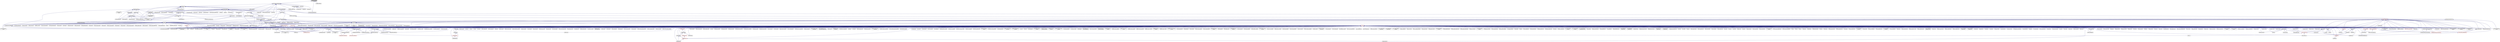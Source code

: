 digraph "manage_config.hpp"
{
  edge [fontname="Helvetica",fontsize="10",labelfontname="Helvetica",labelfontsize="10"];
  node [fontname="Helvetica",fontsize="10",shape=record];
  Node24 [label="manage_config.hpp",height=0.2,width=0.4,color="black", fillcolor="grey75", style="filled", fontcolor="black"];
  Node24 -> Node25 [dir="back",color="midnightblue",fontsize="10",style="solid",fontname="Helvetica"];
  Node25 [label="command_line_handling.hpp",height=0.2,width=0.4,color="black", fillcolor="white", style="filled",URL="$dc/dbc/command__line__handling_8hpp.html"];
  Node25 -> Node26 [dir="back",color="midnightblue",fontsize="10",style="solid",fontname="Helvetica"];
  Node26 [label="partitioner.hpp",height=0.2,width=0.4,color="black", fillcolor="white", style="filled",URL="$d4/d13/runtime_2resource_2detail_2partitioner_8hpp.html"];
  Node26 -> Node27 [dir="back",color="midnightblue",fontsize="10",style="solid",fontname="Helvetica"];
  Node27 [label="scheduled_thread_pool\l_impl.hpp",height=0.2,width=0.4,color="black", fillcolor="white", style="filled",URL="$d7/da2/scheduled__thread__pool__impl_8hpp.html"];
  Node27 -> Node28 [dir="back",color="midnightblue",fontsize="10",style="solid",fontname="Helvetica"];
  Node28 [label="oversubscribing_resource\l_partitioner.cpp",height=0.2,width=0.4,color="black", fillcolor="white", style="filled",URL="$dd/dee/oversubscribing__resource__partitioner_8cpp.html"];
  Node27 -> Node29 [dir="back",color="midnightblue",fontsize="10",style="solid",fontname="Helvetica"];
  Node29 [label="simple_resource_partitioner.cpp",height=0.2,width=0.4,color="black", fillcolor="white", style="filled",URL="$d5/df9/simple__resource__partitioner_8cpp.html"];
  Node27 -> Node30 [dir="back",color="midnightblue",fontsize="10",style="solid",fontname="Helvetica"];
  Node30 [label="scheduled_thread_pool.cpp",height=0.2,width=0.4,color="black", fillcolor="white", style="filled",URL="$d5/d73/scheduled__thread__pool_8cpp.html"];
  Node26 -> Node31 [dir="back",color="midnightblue",fontsize="10",style="solid",fontname="Helvetica"];
  Node31 [label="thread_pool_executors.hpp",height=0.2,width=0.4,color="black", fillcolor="white", style="filled",URL="$d5/d7b/runtime_2threads_2executors_2thread__pool__executors_8hpp.html"];
  Node31 -> Node32 [dir="back",color="midnightblue",fontsize="10",style="solid",fontname="Helvetica"];
  Node32 [label="thread_executors.hpp",height=0.2,width=0.4,color="black", fillcolor="white", style="filled",URL="$de/dc6/thread__executors_8hpp.html"];
  Node32 -> Node33 [dir="back",color="midnightblue",fontsize="10",style="solid",fontname="Helvetica"];
  Node33 [label="async_io_action.cpp",height=0.2,width=0.4,color="black", fillcolor="white", style="filled",URL="$d3/df5/async__io__action_8cpp.html"];
  Node32 -> Node34 [dir="back",color="midnightblue",fontsize="10",style="solid",fontname="Helvetica"];
  Node34 [label="async_io_simple.cpp",height=0.2,width=0.4,color="black", fillcolor="white", style="filled",URL="$da/db7/async__io__simple_8cpp.html"];
  Node32 -> Node35 [dir="back",color="midnightblue",fontsize="10",style="solid",fontname="Helvetica"];
  Node35 [label="qt.cpp",height=0.2,width=0.4,color="black", fillcolor="white", style="filled",URL="$df/d90/qt_8cpp.html"];
  Node32 -> Node36 [dir="back",color="midnightblue",fontsize="10",style="solid",fontname="Helvetica"];
  Node36 [label="fractals_executor.cpp",height=0.2,width=0.4,color="black", fillcolor="white", style="filled",URL="$d9/da9/fractals__executor_8cpp.html"];
  Node32 -> Node37 [dir="back",color="midnightblue",fontsize="10",style="solid",fontname="Helvetica"];
  Node37 [label="simple_future_continuation.cpp",height=0.2,width=0.4,color="black", fillcolor="white", style="filled",URL="$d8/d3c/simple__future__continuation_8cpp.html"];
  Node32 -> Node38 [dir="back",color="midnightblue",fontsize="10",style="solid",fontname="Helvetica"];
  Node38 [label="thread_pool_executor\l_1114.cpp",height=0.2,width=0.4,color="black", fillcolor="white", style="filled",URL="$d8/d63/thread__pool__executor__1114_8cpp.html"];
  Node32 -> Node39 [dir="back",color="midnightblue",fontsize="10",style="solid",fontname="Helvetica"];
  Node39 [label="thread_suspension_executor.cpp",height=0.2,width=0.4,color="black", fillcolor="white", style="filled",URL="$de/d9f/thread__suspension__executor_8cpp.html"];
  Node31 -> Node40 [dir="back",color="midnightblue",fontsize="10",style="solid",fontname="Helvetica"];
  Node40 [label="threadmanager.hpp",height=0.2,width=0.4,color="black", fillcolor="white", style="filled",URL="$d7/d1b/include_2threadmanager_8hpp.html"];
  Node40 -> Node41 [dir="back",color="midnightblue",fontsize="10",style="solid",fontname="Helvetica"];
  Node41 [label="runtime.hpp",height=0.2,width=0.4,color="black", fillcolor="white", style="filled",URL="$d5/d15/include_2runtime_8hpp.html"];
  Node41 -> Node33 [dir="back",color="midnightblue",fontsize="10",style="solid",fontname="Helvetica"];
  Node41 -> Node42 [dir="back",color="midnightblue",fontsize="10",style="solid",fontname="Helvetica"];
  Node42 [label="async_io_external.cpp",height=0.2,width=0.4,color="black", fillcolor="white", style="filled",URL="$da/d9a/async__io__external_8cpp.html"];
  Node41 -> Node43 [dir="back",color="midnightblue",fontsize="10",style="solid",fontname="Helvetica"];
  Node43 [label="async_io_low_level.cpp",height=0.2,width=0.4,color="black", fillcolor="white", style="filled",URL="$dc/d10/async__io__low__level_8cpp.html"];
  Node41 -> Node34 [dir="back",color="midnightblue",fontsize="10",style="solid",fontname="Helvetica"];
  Node41 -> Node44 [dir="back",color="midnightblue",fontsize="10",style="solid",fontname="Helvetica"];
  Node44 [label="rnd_future_reduce.cpp",height=0.2,width=0.4,color="black", fillcolor="white", style="filled",URL="$d1/db5/rnd__future__reduce_8cpp.html"];
  Node41 -> Node28 [dir="back",color="midnightblue",fontsize="10",style="solid",fontname="Helvetica"];
  Node41 -> Node45 [dir="back",color="midnightblue",fontsize="10",style="solid",fontname="Helvetica"];
  Node45 [label="system_characteristics.hpp",height=0.2,width=0.4,color="black", fillcolor="white", style="filled",URL="$d0/d07/system__characteristics_8hpp.html"];
  Node45 -> Node28 [dir="back",color="midnightblue",fontsize="10",style="solid",fontname="Helvetica"];
  Node45 -> Node29 [dir="back",color="midnightblue",fontsize="10",style="solid",fontname="Helvetica"];
  Node41 -> Node29 [dir="back",color="midnightblue",fontsize="10",style="solid",fontname="Helvetica"];
  Node41 -> Node46 [dir="back",color="midnightblue",fontsize="10",style="solid",fontname="Helvetica"];
  Node46 [label="hpx.hpp",height=0.2,width=0.4,color="red", fillcolor="white", style="filled",URL="$d0/daa/hpx_8hpp.html"];
  Node46 -> Node47 [dir="back",color="midnightblue",fontsize="10",style="solid",fontname="Helvetica"];
  Node47 [label="1d_stencil_1.cpp",height=0.2,width=0.4,color="black", fillcolor="white", style="filled",URL="$d2/db1/1d__stencil__1_8cpp.html"];
  Node46 -> Node48 [dir="back",color="midnightblue",fontsize="10",style="solid",fontname="Helvetica"];
  Node48 [label="1d_stencil_2.cpp",height=0.2,width=0.4,color="black", fillcolor="white", style="filled",URL="$d3/dd1/1d__stencil__2_8cpp.html"];
  Node46 -> Node49 [dir="back",color="midnightblue",fontsize="10",style="solid",fontname="Helvetica"];
  Node49 [label="1d_stencil_3.cpp",height=0.2,width=0.4,color="black", fillcolor="white", style="filled",URL="$db/d19/1d__stencil__3_8cpp.html"];
  Node46 -> Node50 [dir="back",color="midnightblue",fontsize="10",style="solid",fontname="Helvetica"];
  Node50 [label="1d_stencil_4.cpp",height=0.2,width=0.4,color="black", fillcolor="white", style="filled",URL="$d1/d7d/1d__stencil__4_8cpp.html"];
  Node46 -> Node51 [dir="back",color="midnightblue",fontsize="10",style="solid",fontname="Helvetica"];
  Node51 [label="1d_stencil_4_parallel.cpp",height=0.2,width=0.4,color="black", fillcolor="white", style="filled",URL="$d6/d05/1d__stencil__4__parallel_8cpp.html"];
  Node46 -> Node52 [dir="back",color="midnightblue",fontsize="10",style="solid",fontname="Helvetica"];
  Node52 [label="1d_stencil_4_repart.cpp",height=0.2,width=0.4,color="black", fillcolor="white", style="filled",URL="$d0/d6b/1d__stencil__4__repart_8cpp.html"];
  Node46 -> Node53 [dir="back",color="midnightblue",fontsize="10",style="solid",fontname="Helvetica"];
  Node53 [label="1d_stencil_4_throttle.cpp",height=0.2,width=0.4,color="black", fillcolor="white", style="filled",URL="$d6/de5/1d__stencil__4__throttle_8cpp.html"];
  Node46 -> Node54 [dir="back",color="midnightblue",fontsize="10",style="solid",fontname="Helvetica"];
  Node54 [label="1d_stencil_5.cpp",height=0.2,width=0.4,color="black", fillcolor="white", style="filled",URL="$d7/d2a/1d__stencil__5_8cpp.html"];
  Node46 -> Node55 [dir="back",color="midnightblue",fontsize="10",style="solid",fontname="Helvetica"];
  Node55 [label="1d_stencil_6.cpp",height=0.2,width=0.4,color="black", fillcolor="white", style="filled",URL="$db/de7/1d__stencil__6_8cpp.html"];
  Node46 -> Node56 [dir="back",color="midnightblue",fontsize="10",style="solid",fontname="Helvetica"];
  Node56 [label="1d_stencil_7.cpp",height=0.2,width=0.4,color="black", fillcolor="white", style="filled",URL="$d4/d5a/1d__stencil__7_8cpp.html"];
  Node46 -> Node57 [dir="back",color="midnightblue",fontsize="10",style="solid",fontname="Helvetica"];
  Node57 [label="1d_stencil_8.cpp",height=0.2,width=0.4,color="black", fillcolor="white", style="filled",URL="$df/de0/1d__stencil__8_8cpp.html"];
  Node46 -> Node58 [dir="back",color="midnightblue",fontsize="10",style="solid",fontname="Helvetica"];
  Node58 [label="accumulator.cpp",height=0.2,width=0.4,color="black", fillcolor="white", style="filled",URL="$d1/d81/accumulator_8cpp.html"];
  Node46 -> Node59 [dir="back",color="midnightblue",fontsize="10",style="solid",fontname="Helvetica"];
  Node59 [label="accumulator.hpp",height=0.2,width=0.4,color="red", fillcolor="white", style="filled",URL="$d4/d9d/server_2accumulator_8hpp.html"];
  Node59 -> Node58 [dir="back",color="midnightblue",fontsize="10",style="solid",fontname="Helvetica"];
  Node46 -> Node62 [dir="back",color="midnightblue",fontsize="10",style="solid",fontname="Helvetica"];
  Node62 [label="template_function_accumulator.hpp",height=0.2,width=0.4,color="black", fillcolor="white", style="filled",URL="$d7/da6/server_2template__function__accumulator_8hpp.html"];
  Node62 -> Node63 [dir="back",color="midnightblue",fontsize="10",style="solid",fontname="Helvetica"];
  Node63 [label="template_function_accumulator.cpp",height=0.2,width=0.4,color="black", fillcolor="white", style="filled",URL="$d5/d02/template__function__accumulator_8cpp.html"];
  Node62 -> Node64 [dir="back",color="midnightblue",fontsize="10",style="solid",fontname="Helvetica"];
  Node64 [label="template_function_accumulator.hpp",height=0.2,width=0.4,color="red", fillcolor="white", style="filled",URL="$d3/de9/template__function__accumulator_8hpp.html"];
  Node46 -> Node66 [dir="back",color="midnightblue",fontsize="10",style="solid",fontname="Helvetica"];
  Node66 [label="template_accumulator.cpp",height=0.2,width=0.4,color="black", fillcolor="white", style="filled",URL="$d0/d4a/template__accumulator_8cpp.html"];
  Node46 -> Node63 [dir="back",color="midnightblue",fontsize="10",style="solid",fontname="Helvetica"];
  Node46 -> Node64 [dir="back",color="midnightblue",fontsize="10",style="solid",fontname="Helvetica"];
  Node46 -> Node67 [dir="back",color="midnightblue",fontsize="10",style="solid",fontname="Helvetica"];
  Node67 [label="allgather_module.cpp",height=0.2,width=0.4,color="black", fillcolor="white", style="filled",URL="$df/de4/allgather__module_8cpp.html"];
  Node46 -> Node68 [dir="back",color="midnightblue",fontsize="10",style="solid",fontname="Helvetica"];
  Node68 [label="allgather.cpp",height=0.2,width=0.4,color="black", fillcolor="white", style="filled",URL="$d7/d06/allgather_8cpp.html"];
  Node46 -> Node69 [dir="back",color="midnightblue",fontsize="10",style="solid",fontname="Helvetica"];
  Node69 [label="allgather_and_gate.cpp",height=0.2,width=0.4,color="black", fillcolor="white", style="filled",URL="$d1/d56/allgather__and__gate_8cpp.html"];
  Node46 -> Node70 [dir="back",color="midnightblue",fontsize="10",style="solid",fontname="Helvetica"];
  Node70 [label="ag_client.cpp",height=0.2,width=0.4,color="black", fillcolor="white", style="filled",URL="$d4/d5d/ag__client_8cpp.html"];
  Node46 -> Node71 [dir="back",color="midnightblue",fontsize="10",style="solid",fontname="Helvetica"];
  Node71 [label="hpx_thread_phase.cpp",height=0.2,width=0.4,color="black", fillcolor="white", style="filled",URL="$d5/dca/hpx__thread__phase_8cpp.html"];
  Node46 -> Node72 [dir="back",color="midnightblue",fontsize="10",style="solid",fontname="Helvetica"];
  Node72 [label="os_thread_num.cpp",height=0.2,width=0.4,color="black", fillcolor="white", style="filled",URL="$d2/dfb/os__thread__num_8cpp.html"];
  Node46 -> Node73 [dir="back",color="midnightblue",fontsize="10",style="solid",fontname="Helvetica"];
  Node73 [label="cancelable_action.cpp",height=0.2,width=0.4,color="black", fillcolor="white", style="filled",URL="$d5/d0c/cancelable__action_8cpp.html"];
  Node46 -> Node74 [dir="back",color="midnightblue",fontsize="10",style="solid",fontname="Helvetica"];
  Node74 [label="cancelable_action.hpp",height=0.2,width=0.4,color="black", fillcolor="white", style="filled",URL="$d5/d4d/server_2cancelable__action_8hpp.html"];
  Node74 -> Node73 [dir="back",color="midnightblue",fontsize="10",style="solid",fontname="Helvetica"];
  Node74 -> Node75 [dir="back",color="midnightblue",fontsize="10",style="solid",fontname="Helvetica"];
  Node75 [label="cancelable_action.hpp",height=0.2,width=0.4,color="red", fillcolor="white", style="filled",URL="$d0/da3/stubs_2cancelable__action_8hpp.html"];
  Node46 -> Node75 [dir="back",color="midnightblue",fontsize="10",style="solid",fontname="Helvetica"];
  Node46 -> Node77 [dir="back",color="midnightblue",fontsize="10",style="solid",fontname="Helvetica"];
  Node77 [label="cancelable_action_client.cpp",height=0.2,width=0.4,color="black", fillcolor="white", style="filled",URL="$d1/db8/cancelable__action__client_8cpp.html"];
  Node46 -> Node78 [dir="back",color="midnightblue",fontsize="10",style="solid",fontname="Helvetica"];
  Node78 [label="cublas_matmul.cpp",height=0.2,width=0.4,color="black", fillcolor="white", style="filled",URL="$dd/d84/cublas__matmul_8cpp.html"];
  Node46 -> Node79 [dir="back",color="midnightblue",fontsize="10",style="solid",fontname="Helvetica"];
  Node79 [label="win_perf_counters.cpp",height=0.2,width=0.4,color="black", fillcolor="white", style="filled",URL="$d8/d11/win__perf__counters_8cpp.html"];
  Node46 -> Node80 [dir="back",color="midnightblue",fontsize="10",style="solid",fontname="Helvetica"];
  Node80 [label="win_perf_counters.hpp",height=0.2,width=0.4,color="black", fillcolor="white", style="filled",URL="$d5/da7/win__perf__counters_8hpp.html"];
  Node46 -> Node81 [dir="back",color="midnightblue",fontsize="10",style="solid",fontname="Helvetica"];
  Node81 [label="hello_world_component.hpp",height=0.2,width=0.4,color="red", fillcolor="white", style="filled",URL="$df/df0/hello__world__component_8hpp.html"];
  Node46 -> Node84 [dir="back",color="midnightblue",fontsize="10",style="solid",fontname="Helvetica"];
  Node84 [label="interpolate1d.cpp",height=0.2,width=0.4,color="black", fillcolor="white", style="filled",URL="$d0/d05/interpolate1d_8cpp.html"];
  Node46 -> Node85 [dir="back",color="midnightblue",fontsize="10",style="solid",fontname="Helvetica"];
  Node85 [label="partition.hpp",height=0.2,width=0.4,color="black", fillcolor="white", style="filled",URL="$d0/d7a/examples_2interpolate1d_2interpolate1d_2partition_8hpp.html"];
  Node85 -> Node84 [dir="back",color="midnightblue",fontsize="10",style="solid",fontname="Helvetica"];
  Node85 -> Node86 [dir="back",color="midnightblue",fontsize="10",style="solid",fontname="Helvetica"];
  Node86 [label="interpolate1d.hpp",height=0.2,width=0.4,color="red", fillcolor="white", style="filled",URL="$d4/dc7/interpolate1d_8hpp.html"];
  Node86 -> Node84 [dir="back",color="midnightblue",fontsize="10",style="solid",fontname="Helvetica"];
  Node46 -> Node88 [dir="back",color="midnightblue",fontsize="10",style="solid",fontname="Helvetica"];
  Node88 [label="partition.hpp",height=0.2,width=0.4,color="black", fillcolor="white", style="filled",URL="$d0/dff/examples_2interpolate1d_2interpolate1d_2server_2partition_8hpp.html"];
  Node88 -> Node85 [dir="back",color="midnightblue",fontsize="10",style="solid",fontname="Helvetica"];
  Node88 -> Node89 [dir="back",color="midnightblue",fontsize="10",style="solid",fontname="Helvetica"];
  Node89 [label="partition.cpp",height=0.2,width=0.4,color="black", fillcolor="white", style="filled",URL="$d0/d4f/examples_2interpolate1d_2interpolate1d_2server_2partition_8cpp.html"];
  Node46 -> Node86 [dir="back",color="midnightblue",fontsize="10",style="solid",fontname="Helvetica"];
  Node46 -> Node90 [dir="back",color="midnightblue",fontsize="10",style="solid",fontname="Helvetica"];
  Node90 [label="read_values.cpp",height=0.2,width=0.4,color="black", fillcolor="white", style="filled",URL="$d0/d8c/interpolate1d_2interpolate1d_2read__values_8cpp.html"];
  Node46 -> Node89 [dir="back",color="midnightblue",fontsize="10",style="solid",fontname="Helvetica"];
  Node46 -> Node91 [dir="back",color="midnightblue",fontsize="10",style="solid",fontname="Helvetica"];
  Node91 [label="jacobi.cpp",height=0.2,width=0.4,color="black", fillcolor="white", style="filled",URL="$d2/d27/jacobi_8cpp.html"];
  Node46 -> Node92 [dir="back",color="midnightblue",fontsize="10",style="solid",fontname="Helvetica"];
  Node92 [label="grid.cpp",height=0.2,width=0.4,color="black", fillcolor="white", style="filled",URL="$d6/d1b/jacobi__component_2grid_8cpp.html"];
  Node46 -> Node93 [dir="back",color="midnightblue",fontsize="10",style="solid",fontname="Helvetica"];
  Node93 [label="row.cpp",height=0.2,width=0.4,color="black", fillcolor="white", style="filled",URL="$d3/d86/server_2row_8cpp.html"];
  Node46 -> Node94 [dir="back",color="midnightblue",fontsize="10",style="solid",fontname="Helvetica"];
  Node94 [label="solver.cpp",height=0.2,width=0.4,color="black", fillcolor="white", style="filled",URL="$d6/d94/solver_8cpp.html"];
  Node46 -> Node95 [dir="back",color="midnightblue",fontsize="10",style="solid",fontname="Helvetica"];
  Node95 [label="stencil_iterator.cpp",height=0.2,width=0.4,color="black", fillcolor="white", style="filled",URL="$d6/de1/server_2stencil__iterator_8cpp.html"];
  Node46 -> Node96 [dir="back",color="midnightblue",fontsize="10",style="solid",fontname="Helvetica"];
  Node96 [label="stencil_iterator.cpp",height=0.2,width=0.4,color="black", fillcolor="white", style="filled",URL="$d7/d71/stencil__iterator_8cpp.html"];
  Node46 -> Node97 [dir="back",color="midnightblue",fontsize="10",style="solid",fontname="Helvetica"];
  Node97 [label="jacobi.cpp",height=0.2,width=0.4,color="black", fillcolor="white", style="filled",URL="$d3/d44/smp_2jacobi_8cpp.html"];
  Node46 -> Node98 [dir="back",color="midnightblue",fontsize="10",style="solid",fontname="Helvetica"];
  Node98 [label="jacobi_hpx.cpp",height=0.2,width=0.4,color="black", fillcolor="white", style="filled",URL="$d8/d72/jacobi__hpx_8cpp.html"];
  Node46 -> Node99 [dir="back",color="midnightblue",fontsize="10",style="solid",fontname="Helvetica"];
  Node99 [label="jacobi_nonuniform.cpp",height=0.2,width=0.4,color="black", fillcolor="white", style="filled",URL="$dd/ddc/jacobi__nonuniform_8cpp.html"];
  Node46 -> Node100 [dir="back",color="midnightblue",fontsize="10",style="solid",fontname="Helvetica"];
  Node100 [label="jacobi_nonuniform_hpx.cpp",height=0.2,width=0.4,color="black", fillcolor="white", style="filled",URL="$de/d56/jacobi__nonuniform__hpx_8cpp.html"];
  Node46 -> Node101 [dir="back",color="midnightblue",fontsize="10",style="solid",fontname="Helvetica"];
  Node101 [label="nqueen.cpp",height=0.2,width=0.4,color="black", fillcolor="white", style="filled",URL="$db/dca/nqueen_8cpp.html"];
  Node46 -> Node102 [dir="back",color="midnightblue",fontsize="10",style="solid",fontname="Helvetica"];
  Node102 [label="nqueen.hpp",height=0.2,width=0.4,color="red", fillcolor="white", style="filled",URL="$de/d58/server_2nqueen_8hpp.html"];
  Node102 -> Node101 [dir="back",color="midnightblue",fontsize="10",style="solid",fontname="Helvetica"];
  Node46 -> Node105 [dir="back",color="midnightblue",fontsize="10",style="solid",fontname="Helvetica"];
  Node105 [label="nqueen_client.cpp",height=0.2,width=0.4,color="black", fillcolor="white", style="filled",URL="$d3/d5e/nqueen__client_8cpp.html"];
  Node46 -> Node106 [dir="back",color="midnightblue",fontsize="10",style="solid",fontname="Helvetica"];
  Node106 [label="sine.cpp",height=0.2,width=0.4,color="black", fillcolor="white", style="filled",URL="$d3/d0d/server_2sine_8cpp.html"];
  Node46 -> Node107 [dir="back",color="midnightblue",fontsize="10",style="solid",fontname="Helvetica"];
  Node107 [label="sine.hpp",height=0.2,width=0.4,color="black", fillcolor="white", style="filled",URL="$d8/dac/sine_8hpp.html"];
  Node107 -> Node106 [dir="back",color="midnightblue",fontsize="10",style="solid",fontname="Helvetica"];
  Node107 -> Node108 [dir="back",color="midnightblue",fontsize="10",style="solid",fontname="Helvetica"];
  Node108 [label="sine.cpp",height=0.2,width=0.4,color="black", fillcolor="white", style="filled",URL="$d5/dd8/sine_8cpp.html"];
  Node46 -> Node108 [dir="back",color="midnightblue",fontsize="10",style="solid",fontname="Helvetica"];
  Node46 -> Node109 [dir="back",color="midnightblue",fontsize="10",style="solid",fontname="Helvetica"];
  Node109 [label="sine_client.cpp",height=0.2,width=0.4,color="black", fillcolor="white", style="filled",URL="$db/d62/sine__client_8cpp.html"];
  Node46 -> Node35 [dir="back",color="midnightblue",fontsize="10",style="solid",fontname="Helvetica"];
  Node46 -> Node110 [dir="back",color="midnightblue",fontsize="10",style="solid",fontname="Helvetica"];
  Node110 [label="queue_client.cpp",height=0.2,width=0.4,color="black", fillcolor="white", style="filled",URL="$d7/d96/queue__client_8cpp.html"];
  Node46 -> Node111 [dir="back",color="midnightblue",fontsize="10",style="solid",fontname="Helvetica"];
  Node111 [label="customize_async.cpp",height=0.2,width=0.4,color="black", fillcolor="white", style="filled",URL="$d0/d82/customize__async_8cpp.html"];
  Node46 -> Node112 [dir="back",color="midnightblue",fontsize="10",style="solid",fontname="Helvetica"];
  Node112 [label="data_actions.cpp",height=0.2,width=0.4,color="black", fillcolor="white", style="filled",URL="$dc/d68/data__actions_8cpp.html"];
  Node46 -> Node113 [dir="back",color="midnightblue",fontsize="10",style="solid",fontname="Helvetica"];
  Node113 [label="error_handling.cpp",height=0.2,width=0.4,color="black", fillcolor="white", style="filled",URL="$d9/d96/error__handling_8cpp.html"];
  Node46 -> Node114 [dir="back",color="midnightblue",fontsize="10",style="solid",fontname="Helvetica"];
  Node114 [label="event_synchronization.cpp",height=0.2,width=0.4,color="black", fillcolor="white", style="filled",URL="$d0/d35/event__synchronization_8cpp.html"];
  Node46 -> Node115 [dir="back",color="midnightblue",fontsize="10",style="solid",fontname="Helvetica"];
  Node115 [label="factorial.cpp",height=0.2,width=0.4,color="black", fillcolor="white", style="filled",URL="$d9/d00/factorial_8cpp.html"];
  Node46 -> Node116 [dir="back",color="midnightblue",fontsize="10",style="solid",fontname="Helvetica"];
  Node116 [label="file_serialization.cpp",height=0.2,width=0.4,color="black", fillcolor="white", style="filled",URL="$de/d58/file__serialization_8cpp.html"];
  Node46 -> Node117 [dir="back",color="midnightblue",fontsize="10",style="solid",fontname="Helvetica"];
  Node117 [label="init_globally.cpp",height=0.2,width=0.4,color="black", fillcolor="white", style="filled",URL="$d6/dad/init__globally_8cpp.html"];
  Node46 -> Node118 [dir="back",color="midnightblue",fontsize="10",style="solid",fontname="Helvetica"];
  Node118 [label="interest_calculator.cpp",height=0.2,width=0.4,color="black", fillcolor="white", style="filled",URL="$d2/d86/interest__calculator_8cpp.html"];
  Node46 -> Node119 [dir="back",color="midnightblue",fontsize="10",style="solid",fontname="Helvetica"];
  Node119 [label="non_atomic_rma.cpp",height=0.2,width=0.4,color="black", fillcolor="white", style="filled",URL="$d7/d8b/non__atomic__rma_8cpp.html"];
  Node46 -> Node120 [dir="back",color="midnightblue",fontsize="10",style="solid",fontname="Helvetica"];
  Node120 [label="partitioned_vector\l_spmd_foreach.cpp",height=0.2,width=0.4,color="black", fillcolor="white", style="filled",URL="$db/d7c/partitioned__vector__spmd__foreach_8cpp.html"];
  Node46 -> Node121 [dir="back",color="midnightblue",fontsize="10",style="solid",fontname="Helvetica"];
  Node121 [label="pipeline1.cpp",height=0.2,width=0.4,color="black", fillcolor="white", style="filled",URL="$d5/d77/pipeline1_8cpp.html"];
  Node46 -> Node122 [dir="back",color="midnightblue",fontsize="10",style="solid",fontname="Helvetica"];
  Node122 [label="quicksort.cpp",height=0.2,width=0.4,color="black", fillcolor="white", style="filled",URL="$d3/d1e/quicksort_8cpp.html"];
  Node46 -> Node123 [dir="back",color="midnightblue",fontsize="10",style="solid",fontname="Helvetica"];
  Node123 [label="receive_buffer.cpp",height=0.2,width=0.4,color="black", fillcolor="white", style="filled",URL="$d7/d10/receive__buffer_8cpp.html"];
  Node46 -> Node124 [dir="back",color="midnightblue",fontsize="10",style="solid",fontname="Helvetica"];
  Node124 [label="safe_object.cpp",height=0.2,width=0.4,color="black", fillcolor="white", style="filled",URL="$dd/d52/safe__object_8cpp.html"];
  Node46 -> Node125 [dir="back",color="midnightblue",fontsize="10",style="solid",fontname="Helvetica"];
  Node125 [label="sort_by_key_demo.cpp",height=0.2,width=0.4,color="black", fillcolor="white", style="filled",URL="$da/d20/sort__by__key__demo_8cpp.html"];
  Node46 -> Node126 [dir="back",color="midnightblue",fontsize="10",style="solid",fontname="Helvetica"];
  Node126 [label="timed_wake.cpp",height=0.2,width=0.4,color="black", fillcolor="white", style="filled",URL="$d8/df9/timed__wake_8cpp.html"];
  Node46 -> Node127 [dir="back",color="midnightblue",fontsize="10",style="solid",fontname="Helvetica"];
  Node127 [label="vector_counting_dotproduct.cpp",height=0.2,width=0.4,color="black", fillcolor="white", style="filled",URL="$df/de9/vector__counting__dotproduct_8cpp.html"];
  Node46 -> Node128 [dir="back",color="midnightblue",fontsize="10",style="solid",fontname="Helvetica"];
  Node128 [label="vector_zip_dotproduct.cpp",height=0.2,width=0.4,color="black", fillcolor="white", style="filled",URL="$dc/d18/vector__zip__dotproduct_8cpp.html"];
  Node46 -> Node129 [dir="back",color="midnightblue",fontsize="10",style="solid",fontname="Helvetica"];
  Node129 [label="zerocopy_rdma.cpp",height=0.2,width=0.4,color="black", fillcolor="white", style="filled",URL="$d1/dad/zerocopy__rdma_8cpp.html"];
  Node46 -> Node130 [dir="back",color="midnightblue",fontsize="10",style="solid",fontname="Helvetica"];
  Node130 [label="random_mem_access.cpp",height=0.2,width=0.4,color="black", fillcolor="white", style="filled",URL="$d1/d51/random__mem__access_8cpp.html"];
  Node46 -> Node131 [dir="back",color="midnightblue",fontsize="10",style="solid",fontname="Helvetica"];
  Node131 [label="random_mem_access.hpp",height=0.2,width=0.4,color="red", fillcolor="white", style="filled",URL="$d0/d19/server_2random__mem__access_8hpp.html"];
  Node131 -> Node130 [dir="back",color="midnightblue",fontsize="10",style="solid",fontname="Helvetica"];
  Node46 -> Node134 [dir="back",color="midnightblue",fontsize="10",style="solid",fontname="Helvetica"];
  Node134 [label="random_mem_access_client.cpp",height=0.2,width=0.4,color="black", fillcolor="white", style="filled",URL="$df/d1b/random__mem__access__client_8cpp.html"];
  Node46 -> Node28 [dir="back",color="midnightblue",fontsize="10",style="solid",fontname="Helvetica"];
  Node46 -> Node29 [dir="back",color="midnightblue",fontsize="10",style="solid",fontname="Helvetica"];
  Node46 -> Node135 [dir="back",color="midnightblue",fontsize="10",style="solid",fontname="Helvetica"];
  Node135 [label="dimension.hpp",height=0.2,width=0.4,color="red", fillcolor="white", style="filled",URL="$d6/d39/sheneos_2sheneos_2dimension_8hpp.html"];
  Node135 -> Node141 [dir="back",color="midnightblue",fontsize="10",style="solid",fontname="Helvetica"];
  Node141 [label="partition3d.hpp",height=0.2,width=0.4,color="black", fillcolor="white", style="filled",URL="$dd/dbf/server_2partition3d_8hpp.html"];
  Node141 -> Node142 [dir="back",color="midnightblue",fontsize="10",style="solid",fontname="Helvetica"];
  Node142 [label="partition3d.hpp",height=0.2,width=0.4,color="black", fillcolor="white", style="filled",URL="$d1/d50/partition3d_8hpp.html"];
  Node142 -> Node138 [dir="back",color="midnightblue",fontsize="10",style="solid",fontname="Helvetica"];
  Node138 [label="interpolator.cpp",height=0.2,width=0.4,color="black", fillcolor="white", style="filled",URL="$d5/d02/interpolator_8cpp.html"];
  Node142 -> Node143 [dir="back",color="midnightblue",fontsize="10",style="solid",fontname="Helvetica"];
  Node143 [label="interpolator.hpp",height=0.2,width=0.4,color="red", fillcolor="white", style="filled",URL="$dc/d3b/interpolator_8hpp.html"];
  Node143 -> Node138 [dir="back",color="midnightblue",fontsize="10",style="solid",fontname="Helvetica"];
  Node143 -> Node146 [dir="back",color="midnightblue",fontsize="10",style="solid",fontname="Helvetica"];
  Node146 [label="sheneos_test.cpp",height=0.2,width=0.4,color="black", fillcolor="white", style="filled",URL="$d4/d6e/sheneos__test_8cpp.html"];
  Node141 -> Node140 [dir="back",color="midnightblue",fontsize="10",style="solid",fontname="Helvetica"];
  Node140 [label="partition3d.cpp",height=0.2,width=0.4,color="black", fillcolor="white", style="filled",URL="$de/d70/partition3d_8cpp.html"];
  Node46 -> Node138 [dir="back",color="midnightblue",fontsize="10",style="solid",fontname="Helvetica"];
  Node46 -> Node142 [dir="back",color="midnightblue",fontsize="10",style="solid",fontname="Helvetica"];
  Node46 -> Node141 [dir="back",color="midnightblue",fontsize="10",style="solid",fontname="Helvetica"];
  Node46 -> Node143 [dir="back",color="midnightblue",fontsize="10",style="solid",fontname="Helvetica"];
  Node46 -> Node147 [dir="back",color="midnightblue",fontsize="10",style="solid",fontname="Helvetica"];
  Node147 [label="configuration.hpp",height=0.2,width=0.4,color="red", fillcolor="white", style="filled",URL="$dc/d0a/configuration_8hpp.html"];
  Node147 -> Node143 [dir="back",color="midnightblue",fontsize="10",style="solid",fontname="Helvetica"];
  Node46 -> Node139 [dir="back",color="midnightblue",fontsize="10",style="solid",fontname="Helvetica"];
  Node139 [label="read_values.cpp",height=0.2,width=0.4,color="black", fillcolor="white", style="filled",URL="$d7/da4/sheneos_2sheneos_2read__values_8cpp.html"];
  Node46 -> Node140 [dir="back",color="midnightblue",fontsize="10",style="solid",fontname="Helvetica"];
  Node46 -> Node146 [dir="back",color="midnightblue",fontsize="10",style="solid",fontname="Helvetica"];
  Node46 -> Node149 [dir="back",color="midnightblue",fontsize="10",style="solid",fontname="Helvetica"];
  Node149 [label="startup_shutdown.cpp",height=0.2,width=0.4,color="black", fillcolor="white", style="filled",URL="$d3/dfc/server_2startup__shutdown_8cpp.html"];
  Node46 -> Node150 [dir="back",color="midnightblue",fontsize="10",style="solid",fontname="Helvetica"];
  Node150 [label="startup_shutdown.cpp",height=0.2,width=0.4,color="black", fillcolor="white", style="filled",URL="$d0/ddb/startup__shutdown_8cpp.html"];
  Node46 -> Node151 [dir="back",color="midnightblue",fontsize="10",style="solid",fontname="Helvetica"];
  Node151 [label="spin.cpp",height=0.2,width=0.4,color="black", fillcolor="white", style="filled",URL="$d7/df2/spin_8cpp.html"];
  Node46 -> Node152 [dir="back",color="midnightblue",fontsize="10",style="solid",fontname="Helvetica"];
  Node152 [label="throttle.cpp",height=0.2,width=0.4,color="black", fillcolor="white", style="filled",URL="$de/d56/server_2throttle_8cpp.html"];
  Node46 -> Node153 [dir="back",color="midnightblue",fontsize="10",style="solid",fontname="Helvetica"];
  Node153 [label="throttle.hpp",height=0.2,width=0.4,color="black", fillcolor="white", style="filled",URL="$db/dc9/server_2throttle_8hpp.html"];
  Node153 -> Node152 [dir="back",color="midnightblue",fontsize="10",style="solid",fontname="Helvetica"];
  Node153 -> Node154 [dir="back",color="midnightblue",fontsize="10",style="solid",fontname="Helvetica"];
  Node154 [label="throttle.hpp",height=0.2,width=0.4,color="black", fillcolor="white", style="filled",URL="$d5/dec/stubs_2throttle_8hpp.html"];
  Node154 -> Node155 [dir="back",color="midnightblue",fontsize="10",style="solid",fontname="Helvetica"];
  Node155 [label="throttle.hpp",height=0.2,width=0.4,color="red", fillcolor="white", style="filled",URL="$d2/d2e/throttle_8hpp.html"];
  Node155 -> Node156 [dir="back",color="midnightblue",fontsize="10",style="solid",fontname="Helvetica"];
  Node156 [label="throttle.cpp",height=0.2,width=0.4,color="black", fillcolor="white", style="filled",URL="$db/d02/throttle_8cpp.html"];
  Node46 -> Node154 [dir="back",color="midnightblue",fontsize="10",style="solid",fontname="Helvetica"];
  Node46 -> Node156 [dir="back",color="midnightblue",fontsize="10",style="solid",fontname="Helvetica"];
  Node46 -> Node155 [dir="back",color="midnightblue",fontsize="10",style="solid",fontname="Helvetica"];
  Node46 -> Node158 [dir="back",color="midnightblue",fontsize="10",style="solid",fontname="Helvetica"];
  Node158 [label="transpose_await.cpp",height=0.2,width=0.4,color="black", fillcolor="white", style="filled",URL="$de/d68/transpose__await_8cpp.html"];
  Node46 -> Node159 [dir="back",color="midnightblue",fontsize="10",style="solid",fontname="Helvetica"];
  Node159 [label="transpose_block.cpp",height=0.2,width=0.4,color="black", fillcolor="white", style="filled",URL="$d0/de1/transpose__block_8cpp.html"];
  Node46 -> Node160 [dir="back",color="midnightblue",fontsize="10",style="solid",fontname="Helvetica"];
  Node160 [label="transpose_block_numa.cpp",height=0.2,width=0.4,color="black", fillcolor="white", style="filled",URL="$dd/d3b/transpose__block__numa_8cpp.html"];
  Node46 -> Node161 [dir="back",color="midnightblue",fontsize="10",style="solid",fontname="Helvetica"];
  Node161 [label="transpose_serial.cpp",height=0.2,width=0.4,color="black", fillcolor="white", style="filled",URL="$db/d74/transpose__serial_8cpp.html"];
  Node46 -> Node162 [dir="back",color="midnightblue",fontsize="10",style="solid",fontname="Helvetica"];
  Node162 [label="transpose_serial_block.cpp",height=0.2,width=0.4,color="black", fillcolor="white", style="filled",URL="$d8/daa/transpose__serial__block_8cpp.html"];
  Node46 -> Node163 [dir="back",color="midnightblue",fontsize="10",style="solid",fontname="Helvetica"];
  Node163 [label="transpose_serial_vector.cpp",height=0.2,width=0.4,color="black", fillcolor="white", style="filled",URL="$d4/d04/transpose__serial__vector_8cpp.html"];
  Node46 -> Node164 [dir="back",color="midnightblue",fontsize="10",style="solid",fontname="Helvetica"];
  Node164 [label="transpose_smp.cpp",height=0.2,width=0.4,color="black", fillcolor="white", style="filled",URL="$d2/d99/transpose__smp_8cpp.html"];
  Node46 -> Node165 [dir="back",color="midnightblue",fontsize="10",style="solid",fontname="Helvetica"];
  Node165 [label="transpose_smp_block.cpp",height=0.2,width=0.4,color="black", fillcolor="white", style="filled",URL="$da/d4d/transpose__smp__block_8cpp.html"];
  Node46 -> Node166 [dir="back",color="midnightblue",fontsize="10",style="solid",fontname="Helvetica"];
  Node166 [label="simple_central_tuplespace.hpp",height=0.2,width=0.4,color="red", fillcolor="white", style="filled",URL="$db/d69/server_2simple__central__tuplespace_8hpp.html"];
  Node166 -> Node167 [dir="back",color="midnightblue",fontsize="10",style="solid",fontname="Helvetica"];
  Node167 [label="simple_central_tuplespace.cpp",height=0.2,width=0.4,color="black", fillcolor="white", style="filled",URL="$d3/dec/simple__central__tuplespace_8cpp.html"];
  Node46 -> Node171 [dir="back",color="midnightblue",fontsize="10",style="solid",fontname="Helvetica"];
  Node171 [label="tuples_warehouse.hpp",height=0.2,width=0.4,color="black", fillcolor="white", style="filled",URL="$da/de6/tuples__warehouse_8hpp.html"];
  Node171 -> Node166 [dir="back",color="midnightblue",fontsize="10",style="solid",fontname="Helvetica"];
  Node46 -> Node167 [dir="back",color="midnightblue",fontsize="10",style="solid",fontname="Helvetica"];
  Node46 -> Node172 [dir="back",color="midnightblue",fontsize="10",style="solid",fontname="Helvetica"];
  Node172 [label="hpx_runtime.cpp",height=0.2,width=0.4,color="black", fillcolor="white", style="filled",URL="$d7/d1e/hpx__runtime_8cpp.html"];
  Node46 -> Node173 [dir="back",color="midnightblue",fontsize="10",style="solid",fontname="Helvetica"];
  Node173 [label="synchronize.cpp",height=0.2,width=0.4,color="black", fillcolor="white", style="filled",URL="$da/da2/synchronize_8cpp.html"];
  Node46 -> Node174 [dir="back",color="midnightblue",fontsize="10",style="solid",fontname="Helvetica"];
  Node174 [label="agas_cache_timings.cpp",height=0.2,width=0.4,color="black", fillcolor="white", style="filled",URL="$dd/d37/agas__cache__timings_8cpp.html"];
  Node46 -> Node175 [dir="back",color="midnightblue",fontsize="10",style="solid",fontname="Helvetica"];
  Node175 [label="async_overheads.cpp",height=0.2,width=0.4,color="black", fillcolor="white", style="filled",URL="$de/da6/async__overheads_8cpp.html"];
  Node46 -> Node176 [dir="back",color="midnightblue",fontsize="10",style="solid",fontname="Helvetica"];
  Node176 [label="coroutines_call_overhead.cpp",height=0.2,width=0.4,color="black", fillcolor="white", style="filled",URL="$da/d1e/coroutines__call__overhead_8cpp.html"];
  Node46 -> Node177 [dir="back",color="midnightblue",fontsize="10",style="solid",fontname="Helvetica"];
  Node177 [label="foreach_scaling.cpp",height=0.2,width=0.4,color="black", fillcolor="white", style="filled",URL="$d4/d94/foreach__scaling_8cpp.html"];
  Node46 -> Node178 [dir="back",color="midnightblue",fontsize="10",style="solid",fontname="Helvetica"];
  Node178 [label="function_object_wrapper\l_overhead.cpp",height=0.2,width=0.4,color="black", fillcolor="white", style="filled",URL="$d5/d6f/function__object__wrapper__overhead_8cpp.html"];
  Node46 -> Node179 [dir="back",color="midnightblue",fontsize="10",style="solid",fontname="Helvetica"];
  Node179 [label="hpx_homogeneous_timed\l_task_spawn_executors.cpp",height=0.2,width=0.4,color="black", fillcolor="white", style="filled",URL="$d1/d3b/hpx__homogeneous__timed__task__spawn__executors_8cpp.html"];
  Node46 -> Node180 [dir="back",color="midnightblue",fontsize="10",style="solid",fontname="Helvetica"];
  Node180 [label="htts2_hpx.cpp",height=0.2,width=0.4,color="black", fillcolor="white", style="filled",URL="$d2/daf/htts2__hpx_8cpp.html"];
  Node46 -> Node181 [dir="back",color="midnightblue",fontsize="10",style="solid",fontname="Helvetica"];
  Node181 [label="partitioned_vector\l_foreach.cpp",height=0.2,width=0.4,color="black", fillcolor="white", style="filled",URL="$df/d5f/partitioned__vector__foreach_8cpp.html"];
  Node46 -> Node182 [dir="back",color="midnightblue",fontsize="10",style="solid",fontname="Helvetica"];
  Node182 [label="serialization_overhead.cpp",height=0.2,width=0.4,color="black", fillcolor="white", style="filled",URL="$d3/df8/serialization__overhead_8cpp.html"];
  Node46 -> Node183 [dir="back",color="midnightblue",fontsize="10",style="solid",fontname="Helvetica"];
  Node183 [label="sizeof.cpp",height=0.2,width=0.4,color="black", fillcolor="white", style="filled",URL="$d3/d0f/sizeof_8cpp.html"];
  Node46 -> Node184 [dir="back",color="midnightblue",fontsize="10",style="solid",fontname="Helvetica"];
  Node184 [label="skynet.cpp",height=0.2,width=0.4,color="black", fillcolor="white", style="filled",URL="$d0/dc3/skynet_8cpp.html"];
  Node46 -> Node185 [dir="back",color="midnightblue",fontsize="10",style="solid",fontname="Helvetica"];
  Node185 [label="stencil3_iterators.cpp",height=0.2,width=0.4,color="black", fillcolor="white", style="filled",URL="$db/d9e/stencil3__iterators_8cpp.html"];
  Node46 -> Node186 [dir="back",color="midnightblue",fontsize="10",style="solid",fontname="Helvetica"];
  Node186 [label="stream.cpp",height=0.2,width=0.4,color="black", fillcolor="white", style="filled",URL="$da/d5f/stream_8cpp.html"];
  Node46 -> Node187 [dir="back",color="midnightblue",fontsize="10",style="solid",fontname="Helvetica"];
  Node187 [label="timed_task_spawn.cpp",height=0.2,width=0.4,color="black", fillcolor="white", style="filled",URL="$df/de1/timed__task__spawn_8cpp.html"];
  Node46 -> Node188 [dir="back",color="midnightblue",fontsize="10",style="solid",fontname="Helvetica"];
  Node188 [label="transform_reduce_binary\l_scaling.cpp",height=0.2,width=0.4,color="black", fillcolor="white", style="filled",URL="$d1/dae/transform__reduce__binary__scaling_8cpp.html"];
  Node46 -> Node189 [dir="back",color="midnightblue",fontsize="10",style="solid",fontname="Helvetica"];
  Node189 [label="transform_reduce_scaling.cpp",height=0.2,width=0.4,color="black", fillcolor="white", style="filled",URL="$db/d2a/transform__reduce__scaling_8cpp.html"];
  Node46 -> Node190 [dir="back",color="midnightblue",fontsize="10",style="solid",fontname="Helvetica"];
  Node190 [label="minmax_element_performance.cpp",height=0.2,width=0.4,color="black", fillcolor="white", style="filled",URL="$d9/d93/minmax__element__performance_8cpp.html"];
  Node46 -> Node191 [dir="back",color="midnightblue",fontsize="10",style="solid",fontname="Helvetica"];
  Node191 [label="barrier_performance.cpp",height=0.2,width=0.4,color="black", fillcolor="white", style="filled",URL="$d6/d6c/barrier__performance_8cpp.html"];
  Node46 -> Node192 [dir="back",color="midnightblue",fontsize="10",style="solid",fontname="Helvetica"];
  Node192 [label="network_storage.cpp",height=0.2,width=0.4,color="black", fillcolor="white", style="filled",URL="$db/daa/network__storage_8cpp.html"];
  Node46 -> Node193 [dir="back",color="midnightblue",fontsize="10",style="solid",fontname="Helvetica"];
  Node193 [label="simple_profiler.hpp",height=0.2,width=0.4,color="black", fillcolor="white", style="filled",URL="$d8/d02/simple__profiler_8hpp.html"];
  Node193 -> Node192 [dir="back",color="midnightblue",fontsize="10",style="solid",fontname="Helvetica"];
  Node46 -> Node194 [dir="back",color="midnightblue",fontsize="10",style="solid",fontname="Helvetica"];
  Node194 [label="osu_bcast.cpp",height=0.2,width=0.4,color="black", fillcolor="white", style="filled",URL="$d3/dca/osu__bcast_8cpp.html"];
  Node46 -> Node195 [dir="back",color="midnightblue",fontsize="10",style="solid",fontname="Helvetica"];
  Node195 [label="osu_bibw.cpp",height=0.2,width=0.4,color="black", fillcolor="white", style="filled",URL="$d2/d04/osu__bibw_8cpp.html"];
  Node46 -> Node196 [dir="back",color="midnightblue",fontsize="10",style="solid",fontname="Helvetica"];
  Node196 [label="osu_bw.cpp",height=0.2,width=0.4,color="black", fillcolor="white", style="filled",URL="$d4/d20/osu__bw_8cpp.html"];
  Node46 -> Node197 [dir="back",color="midnightblue",fontsize="10",style="solid",fontname="Helvetica"];
  Node197 [label="osu_latency.cpp",height=0.2,width=0.4,color="black", fillcolor="white", style="filled",URL="$df/d58/osu__latency_8cpp.html"];
  Node46 -> Node198 [dir="back",color="midnightblue",fontsize="10",style="solid",fontname="Helvetica"];
  Node198 [label="osu_multi_lat.cpp",height=0.2,width=0.4,color="black", fillcolor="white", style="filled",URL="$d7/d91/osu__multi__lat_8cpp.html"];
  Node46 -> Node199 [dir="back",color="midnightblue",fontsize="10",style="solid",fontname="Helvetica"];
  Node199 [label="osu_scatter.cpp",height=0.2,width=0.4,color="black", fillcolor="white", style="filled",URL="$d4/d4c/osu__scatter_8cpp.html"];
  Node46 -> Node200 [dir="back",color="midnightblue",fontsize="10",style="solid",fontname="Helvetica"];
  Node200 [label="pingpong_performance.cpp",height=0.2,width=0.4,color="black", fillcolor="white", style="filled",URL="$de/d03/pingpong__performance_8cpp.html"];
  Node46 -> Node201 [dir="back",color="midnightblue",fontsize="10",style="solid",fontname="Helvetica"];
  Node201 [label="benchmark_is_heap.cpp",height=0.2,width=0.4,color="black", fillcolor="white", style="filled",URL="$da/d4f/benchmark__is__heap_8cpp.html"];
  Node46 -> Node202 [dir="back",color="midnightblue",fontsize="10",style="solid",fontname="Helvetica"];
  Node202 [label="benchmark_is_heap_until.cpp",height=0.2,width=0.4,color="black", fillcolor="white", style="filled",URL="$dc/df5/benchmark__is__heap__until_8cpp.html"];
  Node46 -> Node203 [dir="back",color="midnightblue",fontsize="10",style="solid",fontname="Helvetica"];
  Node203 [label="benchmark_merge.cpp",height=0.2,width=0.4,color="black", fillcolor="white", style="filled",URL="$dd/d49/benchmark__merge_8cpp.html"];
  Node46 -> Node204 [dir="back",color="midnightblue",fontsize="10",style="solid",fontname="Helvetica"];
  Node204 [label="benchmark_partition.cpp",height=0.2,width=0.4,color="black", fillcolor="white", style="filled",URL="$d9/d88/benchmark__partition_8cpp.html"];
  Node46 -> Node205 [dir="back",color="midnightblue",fontsize="10",style="solid",fontname="Helvetica"];
  Node205 [label="benchmark_partition\l_copy.cpp",height=0.2,width=0.4,color="black", fillcolor="white", style="filled",URL="$d3/d0e/benchmark__partition__copy_8cpp.html"];
  Node46 -> Node206 [dir="back",color="midnightblue",fontsize="10",style="solid",fontname="Helvetica"];
  Node206 [label="benchmark_unique_copy.cpp",height=0.2,width=0.4,color="black", fillcolor="white", style="filled",URL="$d9/d53/benchmark__unique__copy_8cpp.html"];
  Node46 -> Node207 [dir="back",color="midnightblue",fontsize="10",style="solid",fontname="Helvetica"];
  Node207 [label="action_move_semantics.cpp",height=0.2,width=0.4,color="black", fillcolor="white", style="filled",URL="$d4/db3/action__move__semantics_8cpp.html"];
  Node46 -> Node208 [dir="back",color="midnightblue",fontsize="10",style="solid",fontname="Helvetica"];
  Node208 [label="movable_objects.cpp",height=0.2,width=0.4,color="black", fillcolor="white", style="filled",URL="$d8/d65/movable__objects_8cpp.html"];
  Node46 -> Node209 [dir="back",color="midnightblue",fontsize="10",style="solid",fontname="Helvetica"];
  Node209 [label="duplicate_id_registration\l_1596.cpp",height=0.2,width=0.4,color="black", fillcolor="white", style="filled",URL="$db/d8d/duplicate__id__registration__1596_8cpp.html"];
  Node46 -> Node210 [dir="back",color="midnightblue",fontsize="10",style="solid",fontname="Helvetica"];
  Node210 [label="pass_by_value_id_type\l_action.cpp",height=0.2,width=0.4,color="black", fillcolor="white", style="filled",URL="$d0/de6/pass__by__value__id__type__action_8cpp.html"];
  Node46 -> Node211 [dir="back",color="midnightblue",fontsize="10",style="solid",fontname="Helvetica"];
  Node211 [label="register_with_basename\l_1804.cpp",height=0.2,width=0.4,color="black", fillcolor="white", style="filled",URL="$db/d95/register__with__basename__1804_8cpp.html"];
  Node46 -> Node212 [dir="back",color="midnightblue",fontsize="10",style="solid",fontname="Helvetica"];
  Node212 [label="send_gid_keep_component\l_1624.cpp",height=0.2,width=0.4,color="black", fillcolor="white", style="filled",URL="$d9/d49/send__gid__keep__component__1624_8cpp.html"];
  Node46 -> Node213 [dir="back",color="midnightblue",fontsize="10",style="solid",fontname="Helvetica"];
  Node213 [label="algorithms.cc",height=0.2,width=0.4,color="black", fillcolor="white", style="filled",URL="$d5/d1b/algorithms_8cc.html"];
  Node46 -> Node214 [dir="back",color="midnightblue",fontsize="10",style="solid",fontname="Helvetica"];
  Node214 [label="matrix_hpx.hh",height=0.2,width=0.4,color="black", fillcolor="white", style="filled",URL="$d5/d89/matrix__hpx_8hh.html"];
  Node214 -> Node215 [dir="back",color="midnightblue",fontsize="10",style="solid",fontname="Helvetica"];
  Node215 [label="block_matrix.hh",height=0.2,width=0.4,color="red", fillcolor="white", style="filled",URL="$dc/de8/block__matrix_8hh.html"];
  Node215 -> Node213 [dir="back",color="midnightblue",fontsize="10",style="solid",fontname="Helvetica"];
  Node215 -> Node219 [dir="back",color="midnightblue",fontsize="10",style="solid",fontname="Helvetica"];
  Node219 [label="block_matrix.cc",height=0.2,width=0.4,color="black", fillcolor="white", style="filled",URL="$de/d88/block__matrix_8cc.html"];
  Node215 -> Node218 [dir="back",color="midnightblue",fontsize="10",style="solid",fontname="Helvetica"];
  Node218 [label="tests.cc",height=0.2,width=0.4,color="black", fillcolor="white", style="filled",URL="$d6/d96/tests_8cc.html"];
  Node214 -> Node213 [dir="back",color="midnightblue",fontsize="10",style="solid",fontname="Helvetica"];
  Node214 -> Node217 [dir="back",color="midnightblue",fontsize="10",style="solid",fontname="Helvetica"];
  Node217 [label="matrix_hpx.cc",height=0.2,width=0.4,color="black", fillcolor="white", style="filled",URL="$d7/d32/matrix__hpx_8cc.html"];
  Node46 -> Node215 [dir="back",color="midnightblue",fontsize="10",style="solid",fontname="Helvetica"];
  Node46 -> Node219 [dir="back",color="midnightblue",fontsize="10",style="solid",fontname="Helvetica"];
  Node46 -> Node220 [dir="back",color="midnightblue",fontsize="10",style="solid",fontname="Helvetica"];
  Node220 [label="main.cc",height=0.2,width=0.4,color="black", fillcolor="white", style="filled",URL="$d9/d0f/main_8cc.html"];
  Node46 -> Node221 [dir="back",color="midnightblue",fontsize="10",style="solid",fontname="Helvetica"];
  Node221 [label="matrix.cc",height=0.2,width=0.4,color="black", fillcolor="white", style="filled",URL="$d7/dea/matrix_8cc.html"];
  Node46 -> Node217 [dir="back",color="midnightblue",fontsize="10",style="solid",fontname="Helvetica"];
  Node46 -> Node218 [dir="back",color="midnightblue",fontsize="10",style="solid",fontname="Helvetica"];
  Node46 -> Node222 [dir="back",color="midnightblue",fontsize="10",style="solid",fontname="Helvetica"];
  Node222 [label="client_1950.cpp",height=0.2,width=0.4,color="black", fillcolor="white", style="filled",URL="$d0/d79/client__1950_8cpp.html"];
  Node46 -> Node223 [dir="back",color="midnightblue",fontsize="10",style="solid",fontname="Helvetica"];
  Node223 [label="commandline_options\l_1437.cpp",height=0.2,width=0.4,color="black", fillcolor="white", style="filled",URL="$d5/dbd/commandline__options__1437_8cpp.html"];
  Node46 -> Node224 [dir="back",color="midnightblue",fontsize="10",style="solid",fontname="Helvetica"];
  Node224 [label="moveonly_constructor\l_arguments_1405.cpp",height=0.2,width=0.4,color="black", fillcolor="white", style="filled",URL="$d3/dcf/moveonly__constructor__arguments__1405_8cpp.html"];
  Node46 -> Node225 [dir="back",color="midnightblue",fontsize="10",style="solid",fontname="Helvetica"];
  Node225 [label="partitioned_vector\l_2201.cpp",height=0.2,width=0.4,color="black", fillcolor="white", style="filled",URL="$dc/d39/partitioned__vector__2201_8cpp.html"];
  Node46 -> Node226 [dir="back",color="midnightblue",fontsize="10",style="solid",fontname="Helvetica"];
  Node226 [label="dynamic_counters_loaded\l_1508.cpp",height=0.2,width=0.4,color="black", fillcolor="white", style="filled",URL="$db/d58/dynamic__counters__loaded__1508_8cpp.html"];
  Node46 -> Node227 [dir="back",color="midnightblue",fontsize="10",style="solid",fontname="Helvetica"];
  Node227 [label="id_type_ref_counting\l_1032.cpp",height=0.2,width=0.4,color="black", fillcolor="white", style="filled",URL="$d8/dfd/id__type__ref__counting__1032_8cpp.html"];
  Node46 -> Node228 [dir="back",color="midnightblue",fontsize="10",style="solid",fontname="Helvetica"];
  Node228 [label="lost_output_2236.cpp",height=0.2,width=0.4,color="black", fillcolor="white", style="filled",URL="$db/dd0/lost__output__2236_8cpp.html"];
  Node46 -> Node229 [dir="back",color="midnightblue",fontsize="10",style="solid",fontname="Helvetica"];
  Node229 [label="no_output_1173.cpp",height=0.2,width=0.4,color="black", fillcolor="white", style="filled",URL="$de/d67/no__output__1173_8cpp.html"];
  Node46 -> Node230 [dir="back",color="midnightblue",fontsize="10",style="solid",fontname="Helvetica"];
  Node230 [label="after_588.cpp",height=0.2,width=0.4,color="black", fillcolor="white", style="filled",URL="$dc/dc0/after__588_8cpp.html"];
  Node46 -> Node231 [dir="back",color="midnightblue",fontsize="10",style="solid",fontname="Helvetica"];
  Node231 [label="async_callback_with\l_bound_callback.cpp",height=0.2,width=0.4,color="black", fillcolor="white", style="filled",URL="$d2/dae/async__callback__with__bound__callback_8cpp.html"];
  Node46 -> Node232 [dir="back",color="midnightblue",fontsize="10",style="solid",fontname="Helvetica"];
  Node232 [label="async_unwrap_1037.cpp",height=0.2,width=0.4,color="black", fillcolor="white", style="filled",URL="$d4/d13/async__unwrap__1037_8cpp.html"];
  Node46 -> Node233 [dir="back",color="midnightblue",fontsize="10",style="solid",fontname="Helvetica"];
  Node233 [label="barrier_hang.cpp",height=0.2,width=0.4,color="black", fillcolor="white", style="filled",URL="$dd/d8b/barrier__hang_8cpp.html"];
  Node46 -> Node234 [dir="back",color="midnightblue",fontsize="10",style="solid",fontname="Helvetica"];
  Node234 [label="call_promise_get_gid\l_more_than_once.cpp",height=0.2,width=0.4,color="black", fillcolor="white", style="filled",URL="$d4/dd8/call__promise__get__gid__more__than__once_8cpp.html"];
  Node46 -> Node235 [dir="back",color="midnightblue",fontsize="10",style="solid",fontname="Helvetica"];
  Node235 [label="channel_register_as\l_2722.cpp",height=0.2,width=0.4,color="black", fillcolor="white", style="filled",URL="$d4/d98/channel__register__as__2722_8cpp.html"];
  Node46 -> Node236 [dir="back",color="midnightblue",fontsize="10",style="solid",fontname="Helvetica"];
  Node236 [label="dataflow_action_2008.cpp",height=0.2,width=0.4,color="black", fillcolor="white", style="filled",URL="$da/dad/dataflow__action__2008_8cpp.html"];
  Node46 -> Node237 [dir="back",color="midnightblue",fontsize="10",style="solid",fontname="Helvetica"];
  Node237 [label="dataflow_const_functor\l_773.cpp",height=0.2,width=0.4,color="black", fillcolor="white", style="filled",URL="$d3/df2/dataflow__const__functor__773_8cpp.html"];
  Node46 -> Node238 [dir="back",color="midnightblue",fontsize="10",style="solid",fontname="Helvetica"];
  Node238 [label="dataflow_future_swap.cpp",height=0.2,width=0.4,color="black", fillcolor="white", style="filled",URL="$dc/d8c/dataflow__future__swap_8cpp.html"];
  Node46 -> Node239 [dir="back",color="midnightblue",fontsize="10",style="solid",fontname="Helvetica"];
  Node239 [label="dataflow_future_swap2.cpp",height=0.2,width=0.4,color="black", fillcolor="white", style="filled",URL="$d1/db3/dataflow__future__swap2_8cpp.html"];
  Node46 -> Node240 [dir="back",color="midnightblue",fontsize="10",style="solid",fontname="Helvetica"];
  Node240 [label="dataflow_launch_775.cpp",height=0.2,width=0.4,color="black", fillcolor="white", style="filled",URL="$d7/d0d/dataflow__launch__775_8cpp.html"];
  Node46 -> Node241 [dir="back",color="midnightblue",fontsize="10",style="solid",fontname="Helvetica"];
  Node241 [label="dataflow_recursion\l_1613.cpp",height=0.2,width=0.4,color="black", fillcolor="white", style="filled",URL="$d0/d1f/dataflow__recursion__1613_8cpp.html"];
  Node46 -> Node242 [dir="back",color="midnightblue",fontsize="10",style="solid",fontname="Helvetica"];
  Node242 [label="dataflow_using_774.cpp",height=0.2,width=0.4,color="black", fillcolor="white", style="filled",URL="$d7/dfa/dataflow__using__774_8cpp.html"];
  Node46 -> Node243 [dir="back",color="midnightblue",fontsize="10",style="solid",fontname="Helvetica"];
  Node243 [label="exception_from_continuation\l_1613.cpp",height=0.2,width=0.4,color="black", fillcolor="white", style="filled",URL="$db/d28/exception__from__continuation__1613_8cpp.html"];
  Node46 -> Node244 [dir="back",color="midnightblue",fontsize="10",style="solid",fontname="Helvetica"];
  Node244 [label="fail_future_2667.cpp",height=0.2,width=0.4,color="black", fillcolor="white", style="filled",URL="$db/d7e/fail__future__2667_8cpp.html"];
  Node46 -> Node245 [dir="back",color="midnightblue",fontsize="10",style="solid",fontname="Helvetica"];
  Node245 [label="future_2667.cpp",height=0.2,width=0.4,color="black", fillcolor="white", style="filled",URL="$d2/dfd/future__2667_8cpp.html"];
  Node46 -> Node246 [dir="back",color="midnightblue",fontsize="10",style="solid",fontname="Helvetica"];
  Node246 [label="future_790.cpp",height=0.2,width=0.4,color="black", fillcolor="white", style="filled",URL="$de/d3d/future__790_8cpp.html"];
  Node46 -> Node247 [dir="back",color="midnightblue",fontsize="10",style="solid",fontname="Helvetica"];
  Node247 [label="future_unwrap_1182.cpp",height=0.2,width=0.4,color="black", fillcolor="white", style="filled",URL="$df/d7a/future__unwrap__1182_8cpp.html"];
  Node46 -> Node248 [dir="back",color="midnightblue",fontsize="10",style="solid",fontname="Helvetica"];
  Node248 [label="future_unwrap_878.cpp",height=0.2,width=0.4,color="black", fillcolor="white", style="filled",URL="$d9/ddf/future__unwrap__878_8cpp.html"];
  Node46 -> Node249 [dir="back",color="midnightblue",fontsize="10",style="solid",fontname="Helvetica"];
  Node249 [label="ignore_while_locked\l_1485.cpp",height=0.2,width=0.4,color="black", fillcolor="white", style="filled",URL="$db/d24/ignore__while__locked__1485_8cpp.html"];
  Node46 -> Node250 [dir="back",color="midnightblue",fontsize="10",style="solid",fontname="Helvetica"];
  Node250 [label="lifetime_588.cpp",height=0.2,width=0.4,color="black", fillcolor="white", style="filled",URL="$d7/dca/lifetime__588_8cpp.html"];
  Node46 -> Node251 [dir="back",color="midnightblue",fontsize="10",style="solid",fontname="Helvetica"];
  Node251 [label="lifetime_588_1.cpp",height=0.2,width=0.4,color="black", fillcolor="white", style="filled",URL="$de/d75/lifetime__588__1_8cpp.html"];
  Node46 -> Node252 [dir="back",color="midnightblue",fontsize="10",style="solid",fontname="Helvetica"];
  Node252 [label="multiple_gather_ops\l_2001.cpp",height=0.2,width=0.4,color="black", fillcolor="white", style="filled",URL="$d3/d95/multiple__gather__ops__2001_8cpp.html"];
  Node46 -> Node253 [dir="back",color="midnightblue",fontsize="10",style="solid",fontname="Helvetica"];
  Node253 [label="promise_1620.cpp",height=0.2,width=0.4,color="black", fillcolor="white", style="filled",URL="$d2/d67/promise__1620_8cpp.html"];
  Node46 -> Node254 [dir="back",color="midnightblue",fontsize="10",style="solid",fontname="Helvetica"];
  Node254 [label="promise_leak_996.cpp",height=0.2,width=0.4,color="black", fillcolor="white", style="filled",URL="$d0/d7e/promise__leak__996_8cpp.html"];
  Node46 -> Node255 [dir="back",color="midnightblue",fontsize="10",style="solid",fontname="Helvetica"];
  Node255 [label="receive_buffer_1733.cpp",height=0.2,width=0.4,color="black", fillcolor="white", style="filled",URL="$d1/d0e/receive__buffer__1733_8cpp.html"];
  Node46 -> Node256 [dir="back",color="midnightblue",fontsize="10",style="solid",fontname="Helvetica"];
  Node256 [label="safely_destroy_promise\l_1481.cpp",height=0.2,width=0.4,color="black", fillcolor="white", style="filled",URL="$dd/d62/safely__destroy__promise__1481_8cpp.html"];
  Node46 -> Node257 [dir="back",color="midnightblue",fontsize="10",style="solid",fontname="Helvetica"];
  Node257 [label="set_hpx_limit_798.cpp",height=0.2,width=0.4,color="black", fillcolor="white", style="filled",URL="$d2/dfb/set__hpx__limit__798_8cpp.html"];
  Node46 -> Node258 [dir="back",color="midnightblue",fontsize="10",style="solid",fontname="Helvetica"];
  Node258 [label="shared_mutex_1702.cpp",height=0.2,width=0.4,color="black", fillcolor="white", style="filled",URL="$d2/d66/shared__mutex__1702_8cpp.html"];
  Node46 -> Node259 [dir="back",color="midnightblue",fontsize="10",style="solid",fontname="Helvetica"];
  Node259 [label="shared_stated_leaked\l_1211.cpp",height=0.2,width=0.4,color="black", fillcolor="white", style="filled",URL="$dc/dce/shared__stated__leaked__1211_8cpp.html"];
  Node46 -> Node260 [dir="back",color="midnightblue",fontsize="10",style="solid",fontname="Helvetica"];
  Node260 [label="split_future_2246.cpp",height=0.2,width=0.4,color="black", fillcolor="white", style="filled",URL="$db/d2b/split__future__2246_8cpp.html"];
  Node46 -> Node261 [dir="back",color="midnightblue",fontsize="10",style="solid",fontname="Helvetica"];
  Node261 [label="wait_all_hang_1946.cpp",height=0.2,width=0.4,color="black", fillcolor="white", style="filled",URL="$d5/d69/wait__all__hang__1946_8cpp.html"];
  Node46 -> Node262 [dir="back",color="midnightblue",fontsize="10",style="solid",fontname="Helvetica"];
  Node262 [label="wait_for_1751.cpp",height=0.2,width=0.4,color="black", fillcolor="white", style="filled",URL="$d9/d48/wait__for__1751_8cpp.html"];
  Node46 -> Node263 [dir="back",color="midnightblue",fontsize="10",style="solid",fontname="Helvetica"];
  Node263 [label="when_all_vectors_1623.cpp",height=0.2,width=0.4,color="black", fillcolor="white", style="filled",URL="$dd/d2e/when__all__vectors__1623_8cpp.html"];
  Node46 -> Node264 [dir="back",color="midnightblue",fontsize="10",style="solid",fontname="Helvetica"];
  Node264 [label="multiple_init.cpp",height=0.2,width=0.4,color="black", fillcolor="white", style="filled",URL="$df/d43/multiple__init_8cpp.html"];
  Node46 -> Node265 [dir="back",color="midnightblue",fontsize="10",style="solid",fontname="Helvetica"];
  Node265 [label="is_executor_1691.cpp",height=0.2,width=0.4,color="black", fillcolor="white", style="filled",URL="$d2/d1e/is__executor__1691_8cpp.html"];
  Node46 -> Node266 [dir="back",color="midnightblue",fontsize="10",style="solid",fontname="Helvetica"];
  Node266 [label="for_each_annotated\l_function.cpp",height=0.2,width=0.4,color="black", fillcolor="white", style="filled",URL="$d5/dbf/for__each__annotated__function_8cpp.html"];
  Node46 -> Node267 [dir="back",color="midnightblue",fontsize="10",style="solid",fontname="Helvetica"];
  Node267 [label="for_loop_2281.cpp",height=0.2,width=0.4,color="black", fillcolor="white", style="filled",URL="$de/d36/for__loop__2281_8cpp.html"];
  Node46 -> Node268 [dir="back",color="midnightblue",fontsize="10",style="solid",fontname="Helvetica"];
  Node268 [label="minimal_findend.cpp",height=0.2,width=0.4,color="black", fillcolor="white", style="filled",URL="$da/d34/minimal__findend_8cpp.html"];
  Node46 -> Node269 [dir="back",color="midnightblue",fontsize="10",style="solid",fontname="Helvetica"];
  Node269 [label="scan_different_inits.cpp",height=0.2,width=0.4,color="black", fillcolor="white", style="filled",URL="$d6/d4b/scan__different__inits_8cpp.html"];
  Node46 -> Node270 [dir="back",color="midnightblue",fontsize="10",style="solid",fontname="Helvetica"];
  Node270 [label="scan_non_commutative.cpp",height=0.2,width=0.4,color="black", fillcolor="white", style="filled",URL="$d8/de4/scan__non__commutative_8cpp.html"];
  Node46 -> Node271 [dir="back",color="midnightblue",fontsize="10",style="solid",fontname="Helvetica"];
  Node271 [label="scan_shortlength.cpp",height=0.2,width=0.4,color="black", fillcolor="white", style="filled",URL="$de/d75/scan__shortlength_8cpp.html"];
  Node46 -> Node272 [dir="back",color="midnightblue",fontsize="10",style="solid",fontname="Helvetica"];
  Node272 [label="search_zerolength.cpp",height=0.2,width=0.4,color="black", fillcolor="white", style="filled",URL="$d0/d9f/search__zerolength_8cpp.html"];
  Node46 -> Node273 [dir="back",color="midnightblue",fontsize="10",style="solid",fontname="Helvetica"];
  Node273 [label="static_chunker_2282.cpp",height=0.2,width=0.4,color="black", fillcolor="white", style="filled",URL="$d5/d52/static__chunker__2282_8cpp.html"];
  Node46 -> Node274 [dir="back",color="midnightblue",fontsize="10",style="solid",fontname="Helvetica"];
  Node274 [label="papi_counters_active\l_interface.cpp",height=0.2,width=0.4,color="black", fillcolor="white", style="filled",URL="$db/dd5/papi__counters__active__interface_8cpp.html"];
  Node46 -> Node275 [dir="back",color="midnightblue",fontsize="10",style="solid",fontname="Helvetica"];
  Node275 [label="papi_counters_basic\l_functions.cpp",height=0.2,width=0.4,color="black", fillcolor="white", style="filled",URL="$da/dc8/papi__counters__basic__functions_8cpp.html"];
  Node46 -> Node276 [dir="back",color="midnightblue",fontsize="10",style="solid",fontname="Helvetica"];
  Node276 [label="papi_counters_segfault\l_1890.cpp",height=0.2,width=0.4,color="black", fillcolor="white", style="filled",URL="$df/d76/papi__counters__segfault__1890_8cpp.html"];
  Node46 -> Node277 [dir="back",color="midnightblue",fontsize="10",style="solid",fontname="Helvetica"];
  Node277 [label="statistics_2666.cpp",height=0.2,width=0.4,color="black", fillcolor="white", style="filled",URL="$d7/d98/statistics__2666_8cpp.html"];
  Node46 -> Node278 [dir="back",color="midnightblue",fontsize="10",style="solid",fontname="Helvetica"];
  Node278 [label="uptime_1737.cpp",height=0.2,width=0.4,color="black", fillcolor="white", style="filled",URL="$d7/d12/uptime__1737_8cpp.html"];
  Node46 -> Node279 [dir="back",color="midnightblue",fontsize="10",style="solid",fontname="Helvetica"];
  Node279 [label="block_os_threads_1036.cpp",height=0.2,width=0.4,color="black", fillcolor="white", style="filled",URL="$d7/d92/block__os__threads__1036_8cpp.html"];
  Node46 -> Node280 [dir="back",color="midnightblue",fontsize="10",style="solid",fontname="Helvetica"];
  Node280 [label="resume_priority.cpp",height=0.2,width=0.4,color="black", fillcolor="white", style="filled",URL="$de/d5e/resume__priority_8cpp.html"];
  Node46 -> Node281 [dir="back",color="midnightblue",fontsize="10",style="solid",fontname="Helvetica"];
  Node281 [label="thread_data_1111.cpp",height=0.2,width=0.4,color="black", fillcolor="white", style="filled",URL="$d5/d15/thread__data__1111_8cpp.html"];
  Node46 -> Node282 [dir="back",color="midnightblue",fontsize="10",style="solid",fontname="Helvetica"];
  Node282 [label="thread_pool_executor\l_1112.cpp",height=0.2,width=0.4,color="black", fillcolor="white", style="filled",URL="$df/daa/thread__pool__executor__1112_8cpp.html"];
  Node46 -> Node38 [dir="back",color="midnightblue",fontsize="10",style="solid",fontname="Helvetica"];
  Node46 -> Node283 [dir="back",color="midnightblue",fontsize="10",style="solid",fontname="Helvetica"];
  Node283 [label="thread_rescheduling.cpp",height=0.2,width=0.4,color="black", fillcolor="white", style="filled",URL="$d6/d6d/thread__rescheduling_8cpp.html"];
  Node46 -> Node284 [dir="back",color="midnightblue",fontsize="10",style="solid",fontname="Helvetica"];
  Node284 [label="thread_suspend_duration.cpp",height=0.2,width=0.4,color="black", fillcolor="white", style="filled",URL="$db/d59/thread__suspend__duration_8cpp.html"];
  Node46 -> Node285 [dir="back",color="midnightblue",fontsize="10",style="solid",fontname="Helvetica"];
  Node285 [label="thread_suspend_pending.cpp",height=0.2,width=0.4,color="black", fillcolor="white", style="filled",URL="$de/d29/thread__suspend__pending_8cpp.html"];
  Node46 -> Node286 [dir="back",color="midnightblue",fontsize="10",style="solid",fontname="Helvetica"];
  Node286 [label="threads_all_1422.cpp",height=0.2,width=0.4,color="black", fillcolor="white", style="filled",URL="$d2/d38/threads__all__1422_8cpp.html"];
  Node46 -> Node287 [dir="back",color="midnightblue",fontsize="10",style="solid",fontname="Helvetica"];
  Node287 [label="unhandled_exception\l_582.cpp",height=0.2,width=0.4,color="black", fillcolor="white", style="filled",URL="$d9/d1e/unhandled__exception__582_8cpp.html"];
  Node46 -> Node288 [dir="back",color="midnightblue",fontsize="10",style="solid",fontname="Helvetica"];
  Node288 [label="configuration_1572.cpp",height=0.2,width=0.4,color="black", fillcolor="white", style="filled",URL="$d9/d26/configuration__1572_8cpp.html"];
  Node46 -> Node289 [dir="back",color="midnightblue",fontsize="10",style="solid",fontname="Helvetica"];
  Node289 [label="function_argument.cpp",height=0.2,width=0.4,color="black", fillcolor="white", style="filled",URL="$db/da3/function__argument_8cpp.html"];
  Node46 -> Node290 [dir="back",color="midnightblue",fontsize="10",style="solid",fontname="Helvetica"];
  Node290 [label="serialize_buffer_1069.cpp",height=0.2,width=0.4,color="black", fillcolor="white", style="filled",URL="$d4/dc0/serialize__buffer__1069_8cpp.html"];
  Node46 -> Node291 [dir="back",color="midnightblue",fontsize="10",style="solid",fontname="Helvetica"];
  Node291 [label="unwrapped_1528.cpp",height=0.2,width=0.4,color="black", fillcolor="white", style="filled",URL="$d7/d63/unwrapped__1528_8cpp.html"];
  Node46 -> Node292 [dir="back",color="midnightblue",fontsize="10",style="solid",fontname="Helvetica"];
  Node292 [label="managed_refcnt_checker.cpp",height=0.2,width=0.4,color="black", fillcolor="white", style="filled",URL="$d3/d8d/managed__refcnt__checker_8cpp.html"];
  Node46 -> Node293 [dir="back",color="midnightblue",fontsize="10",style="solid",fontname="Helvetica"];
  Node293 [label="managed_refcnt_checker.hpp",height=0.2,width=0.4,color="red", fillcolor="white", style="filled",URL="$db/dd0/managed__refcnt__checker_8hpp.html"];
  Node46 -> Node306 [dir="back",color="midnightblue",fontsize="10",style="solid",fontname="Helvetica"];
  Node306 [label="managed_refcnt_checker.cpp",height=0.2,width=0.4,color="black", fillcolor="white", style="filled",URL="$d7/d11/server_2managed__refcnt__checker_8cpp.html"];
  Node46 -> Node307 [dir="back",color="midnightblue",fontsize="10",style="solid",fontname="Helvetica"];
  Node307 [label="managed_refcnt_checker.hpp",height=0.2,width=0.4,color="black", fillcolor="white", style="filled",URL="$df/da6/server_2managed__refcnt__checker_8hpp.html"];
  Node307 -> Node292 [dir="back",color="midnightblue",fontsize="10",style="solid",fontname="Helvetica"];
  Node307 -> Node306 [dir="back",color="midnightblue",fontsize="10",style="solid",fontname="Helvetica"];
  Node307 -> Node308 [dir="back",color="midnightblue",fontsize="10",style="solid",fontname="Helvetica"];
  Node308 [label="managed_refcnt_checker.hpp",height=0.2,width=0.4,color="black", fillcolor="white", style="filled",URL="$d3/d77/stubs_2managed__refcnt__checker_8hpp.html"];
  Node308 -> Node293 [dir="back",color="midnightblue",fontsize="10",style="solid",fontname="Helvetica"];
  Node46 -> Node309 [dir="back",color="midnightblue",fontsize="10",style="solid",fontname="Helvetica"];
  Node309 [label="simple_refcnt_checker.cpp",height=0.2,width=0.4,color="black", fillcolor="white", style="filled",URL="$d7/d14/server_2simple__refcnt__checker_8cpp.html"];
  Node46 -> Node310 [dir="back",color="midnightblue",fontsize="10",style="solid",fontname="Helvetica"];
  Node310 [label="simple_refcnt_checker.hpp",height=0.2,width=0.4,color="black", fillcolor="white", style="filled",URL="$d6/d3d/server_2simple__refcnt__checker_8hpp.html"];
  Node310 -> Node309 [dir="back",color="midnightblue",fontsize="10",style="solid",fontname="Helvetica"];
  Node310 -> Node311 [dir="back",color="midnightblue",fontsize="10",style="solid",fontname="Helvetica"];
  Node311 [label="simple_refcnt_checker.cpp",height=0.2,width=0.4,color="black", fillcolor="white", style="filled",URL="$df/d16/simple__refcnt__checker_8cpp.html"];
  Node310 -> Node312 [dir="back",color="midnightblue",fontsize="10",style="solid",fontname="Helvetica"];
  Node312 [label="simple_refcnt_checker.hpp",height=0.2,width=0.4,color="black", fillcolor="white", style="filled",URL="$da/d8e/stubs_2simple__refcnt__checker_8hpp.html"];
  Node312 -> Node313 [dir="back",color="midnightblue",fontsize="10",style="solid",fontname="Helvetica"];
  Node313 [label="simple_refcnt_checker.hpp",height=0.2,width=0.4,color="red", fillcolor="white", style="filled",URL="$dd/d4e/simple__refcnt__checker_8hpp.html"];
  Node46 -> Node314 [dir="back",color="midnightblue",fontsize="10",style="solid",fontname="Helvetica"];
  Node314 [label="simple_mobile_object.cpp",height=0.2,width=0.4,color="black", fillcolor="white", style="filled",URL="$d2/da7/simple__mobile__object_8cpp.html"];
  Node46 -> Node311 [dir="back",color="midnightblue",fontsize="10",style="solid",fontname="Helvetica"];
  Node46 -> Node313 [dir="back",color="midnightblue",fontsize="10",style="solid",fontname="Helvetica"];
  Node46 -> Node308 [dir="back",color="midnightblue",fontsize="10",style="solid",fontname="Helvetica"];
  Node46 -> Node312 [dir="back",color="midnightblue",fontsize="10",style="solid",fontname="Helvetica"];
  Node46 -> Node315 [dir="back",color="midnightblue",fontsize="10",style="solid",fontname="Helvetica"];
  Node315 [label="gid_type.cpp",height=0.2,width=0.4,color="black", fillcolor="white", style="filled",URL="$d4/d63/gid__type_8cpp.html"];
  Node46 -> Node316 [dir="back",color="midnightblue",fontsize="10",style="solid",fontname="Helvetica"];
  Node316 [label="test.cpp",height=0.2,width=0.4,color="black", fillcolor="white", style="filled",URL="$df/dac/test_8cpp.html"];
  Node46 -> Node317 [dir="back",color="midnightblue",fontsize="10",style="solid",fontname="Helvetica"];
  Node317 [label="launch_process.cpp",height=0.2,width=0.4,color="black", fillcolor="white", style="filled",URL="$df/ddc/launch__process_8cpp.html"];
  Node46 -> Node318 [dir="back",color="midnightblue",fontsize="10",style="solid",fontname="Helvetica"];
  Node318 [label="launched_process.cpp",height=0.2,width=0.4,color="black", fillcolor="white", style="filled",URL="$d8/de7/launched__process_8cpp.html"];
  Node46 -> Node319 [dir="back",color="midnightblue",fontsize="10",style="solid",fontname="Helvetica"];
  Node319 [label="handled_exception.cpp",height=0.2,width=0.4,color="black", fillcolor="white", style="filled",URL="$d8/d05/handled__exception_8cpp.html"];
  Node46 -> Node320 [dir="back",color="midnightblue",fontsize="10",style="solid",fontname="Helvetica"];
  Node320 [label="unhandled_exception.cpp",height=0.2,width=0.4,color="black", fillcolor="white", style="filled",URL="$d3/d3a/unhandled__exception_8cpp.html"];
  Node46 -> Node321 [dir="back",color="midnightblue",fontsize="10",style="solid",fontname="Helvetica"];
  Node321 [label="await.cpp",height=0.2,width=0.4,color="black", fillcolor="white", style="filled",URL="$d6/d41/await_8cpp.html"];
  Node46 -> Node322 [dir="back",color="midnightblue",fontsize="10",style="solid",fontname="Helvetica"];
  Node322 [label="barrier.cpp",height=0.2,width=0.4,color="black", fillcolor="white", style="filled",URL="$df/d63/tests_2unit_2lcos_2barrier_8cpp.html"];
  Node46 -> Node323 [dir="back",color="midnightblue",fontsize="10",style="solid",fontname="Helvetica"];
  Node323 [label="condition_variable.cpp",height=0.2,width=0.4,color="black", fillcolor="white", style="filled",URL="$d1/ded/tests_2unit_2lcos_2condition__variable_8cpp.html"];
  Node46 -> Node324 [dir="back",color="midnightblue",fontsize="10",style="solid",fontname="Helvetica"];
  Node324 [label="fail_compile_mutex\l_move.cpp",height=0.2,width=0.4,color="black", fillcolor="white", style="filled",URL="$d9/de5/fail__compile__mutex__move_8cpp.html"];
  Node46 -> Node325 [dir="back",color="midnightblue",fontsize="10",style="solid",fontname="Helvetica"];
  Node325 [label="fail_compile_spinlock\l_move.cpp",height=0.2,width=0.4,color="black", fillcolor="white", style="filled",URL="$da/d62/fail__compile__spinlock__move_8cpp.html"];
  Node46 -> Node326 [dir="back",color="midnightblue",fontsize="10",style="solid",fontname="Helvetica"];
  Node326 [label="fail_compile_spinlock\l_no_backoff_move.cpp",height=0.2,width=0.4,color="black", fillcolor="white", style="filled",URL="$d8/d16/fail__compile__spinlock__no__backoff__move_8cpp.html"];
  Node46 -> Node327 [dir="back",color="midnightblue",fontsize="10",style="solid",fontname="Helvetica"];
  Node327 [label="future_ref.cpp",height=0.2,width=0.4,color="black", fillcolor="white", style="filled",URL="$d3/dc8/future__ref_8cpp.html"];
  Node46 -> Node328 [dir="back",color="midnightblue",fontsize="10",style="solid",fontname="Helvetica"];
  Node328 [label="global_spmd_block.cpp",height=0.2,width=0.4,color="black", fillcolor="white", style="filled",URL="$da/d4f/global__spmd__block_8cpp.html"];
  Node46 -> Node329 [dir="back",color="midnightblue",fontsize="10",style="solid",fontname="Helvetica"];
  Node329 [label="local_barrier.cpp",height=0.2,width=0.4,color="black", fillcolor="white", style="filled",URL="$d2/db4/tests_2unit_2lcos_2local__barrier_8cpp.html"];
  Node46 -> Node330 [dir="back",color="midnightblue",fontsize="10",style="solid",fontname="Helvetica"];
  Node330 [label="local_dataflow.cpp",height=0.2,width=0.4,color="black", fillcolor="white", style="filled",URL="$d9/d92/local__dataflow_8cpp.html"];
  Node46 -> Node331 [dir="back",color="midnightblue",fontsize="10",style="solid",fontname="Helvetica"];
  Node331 [label="local_dataflow_executor.cpp",height=0.2,width=0.4,color="black", fillcolor="white", style="filled",URL="$d2/d73/local__dataflow__executor_8cpp.html"];
  Node46 -> Node332 [dir="back",color="midnightblue",fontsize="10",style="solid",fontname="Helvetica"];
  Node332 [label="local_dataflow_executor\l_v1.cpp",height=0.2,width=0.4,color="black", fillcolor="white", style="filled",URL="$df/d49/local__dataflow__executor__v1_8cpp.html"];
  Node46 -> Node333 [dir="back",color="midnightblue",fontsize="10",style="solid",fontname="Helvetica"];
  Node333 [label="local_dataflow_std\l_array.cpp",height=0.2,width=0.4,color="black", fillcolor="white", style="filled",URL="$db/dcb/local__dataflow__std__array_8cpp.html"];
  Node46 -> Node334 [dir="back",color="midnightblue",fontsize="10",style="solid",fontname="Helvetica"];
  Node334 [label="local_event.cpp",height=0.2,width=0.4,color="black", fillcolor="white", style="filled",URL="$df/d9a/local__event_8cpp.html"];
  Node46 -> Node335 [dir="back",color="midnightblue",fontsize="10",style="solid",fontname="Helvetica"];
  Node335 [label="remote_dataflow.cpp",height=0.2,width=0.4,color="black", fillcolor="white", style="filled",URL="$df/d7b/remote__dataflow_8cpp.html"];
  Node46 -> Node336 [dir="back",color="midnightblue",fontsize="10",style="solid",fontname="Helvetica"];
  Node336 [label="run_guarded.cpp",height=0.2,width=0.4,color="black", fillcolor="white", style="filled",URL="$db/dbb/run__guarded_8cpp.html"];
  Node46 -> Node337 [dir="back",color="midnightblue",fontsize="10",style="solid",fontname="Helvetica"];
  Node337 [label="adjacentdifference.cpp",height=0.2,width=0.4,color="black", fillcolor="white", style="filled",URL="$d5/df0/adjacentdifference_8cpp.html"];
  Node46 -> Node338 [dir="back",color="midnightblue",fontsize="10",style="solid",fontname="Helvetica"];
  Node338 [label="adjacentdifference\l_bad_alloc.cpp",height=0.2,width=0.4,color="black", fillcolor="white", style="filled",URL="$d8/d95/adjacentdifference__bad__alloc_8cpp.html"];
  Node46 -> Node339 [dir="back",color="midnightblue",fontsize="10",style="solid",fontname="Helvetica"];
  Node339 [label="adjacentdifference\l_exception.cpp",height=0.2,width=0.4,color="black", fillcolor="white", style="filled",URL="$d8/d0b/adjacentdifference__exception_8cpp.html"];
  Node46 -> Node340 [dir="back",color="midnightblue",fontsize="10",style="solid",fontname="Helvetica"];
  Node340 [label="adjacentfind.cpp",height=0.2,width=0.4,color="black", fillcolor="white", style="filled",URL="$d2/d99/adjacentfind_8cpp.html"];
  Node46 -> Node341 [dir="back",color="midnightblue",fontsize="10",style="solid",fontname="Helvetica"];
  Node341 [label="adjacentfind_bad_alloc.cpp",height=0.2,width=0.4,color="black", fillcolor="white", style="filled",URL="$d3/d2a/adjacentfind__bad__alloc_8cpp.html"];
  Node46 -> Node342 [dir="back",color="midnightblue",fontsize="10",style="solid",fontname="Helvetica"];
  Node342 [label="adjacentfind_binary.cpp",height=0.2,width=0.4,color="black", fillcolor="white", style="filled",URL="$d3/db1/adjacentfind__binary_8cpp.html"];
  Node46 -> Node343 [dir="back",color="midnightblue",fontsize="10",style="solid",fontname="Helvetica"];
  Node343 [label="adjacentfind_binary\l_bad_alloc.cpp",height=0.2,width=0.4,color="black", fillcolor="white", style="filled",URL="$d6/d81/adjacentfind__binary__bad__alloc_8cpp.html"];
  Node46 -> Node344 [dir="back",color="midnightblue",fontsize="10",style="solid",fontname="Helvetica"];
  Node344 [label="adjacentfind_binary\l_exception.cpp",height=0.2,width=0.4,color="black", fillcolor="white", style="filled",URL="$d8/da8/adjacentfind__binary__exception_8cpp.html"];
  Node46 -> Node345 [dir="back",color="midnightblue",fontsize="10",style="solid",fontname="Helvetica"];
  Node345 [label="adjacentfind_exception.cpp",height=0.2,width=0.4,color="black", fillcolor="white", style="filled",URL="$de/d40/adjacentfind__exception_8cpp.html"];
  Node46 -> Node346 [dir="back",color="midnightblue",fontsize="10",style="solid",fontname="Helvetica"];
  Node346 [label="all_of.cpp",height=0.2,width=0.4,color="black", fillcolor="white", style="filled",URL="$db/d88/all__of_8cpp.html"];
  Node46 -> Node347 [dir="back",color="midnightblue",fontsize="10",style="solid",fontname="Helvetica"];
  Node347 [label="any_of.cpp",height=0.2,width=0.4,color="black", fillcolor="white", style="filled",URL="$d8/d5d/any__of_8cpp.html"];
  Node46 -> Node348 [dir="back",color="midnightblue",fontsize="10",style="solid",fontname="Helvetica"];
  Node348 [label="copy.cpp",height=0.2,width=0.4,color="black", fillcolor="white", style="filled",URL="$d9/d54/copy_8cpp.html"];
  Node46 -> Node349 [dir="back",color="midnightblue",fontsize="10",style="solid",fontname="Helvetica"];
  Node349 [label="copyif_bad_alloc.cpp",height=0.2,width=0.4,color="black", fillcolor="white", style="filled",URL="$d0/ddd/copyif__bad__alloc_8cpp.html"];
  Node46 -> Node350 [dir="back",color="midnightblue",fontsize="10",style="solid",fontname="Helvetica"];
  Node350 [label="copyif_exception.cpp",height=0.2,width=0.4,color="black", fillcolor="white", style="filled",URL="$dc/d81/copyif__exception_8cpp.html"];
  Node46 -> Node351 [dir="back",color="midnightblue",fontsize="10",style="solid",fontname="Helvetica"];
  Node351 [label="copyif_forward.cpp",height=0.2,width=0.4,color="black", fillcolor="white", style="filled",URL="$d3/d04/copyif__forward_8cpp.html"];
  Node46 -> Node352 [dir="back",color="midnightblue",fontsize="10",style="solid",fontname="Helvetica"];
  Node352 [label="copyif_input.cpp",height=0.2,width=0.4,color="black", fillcolor="white", style="filled",URL="$d5/d41/copyif__input_8cpp.html"];
  Node46 -> Node353 [dir="back",color="midnightblue",fontsize="10",style="solid",fontname="Helvetica"];
  Node353 [label="copyif_random.cpp",height=0.2,width=0.4,color="black", fillcolor="white", style="filled",URL="$dc/d22/copyif__random_8cpp.html"];
  Node46 -> Node354 [dir="back",color="midnightblue",fontsize="10",style="solid",fontname="Helvetica"];
  Node354 [label="copyn.cpp",height=0.2,width=0.4,color="black", fillcolor="white", style="filled",URL="$d3/d44/copyn_8cpp.html"];
  Node46 -> Node355 [dir="back",color="midnightblue",fontsize="10",style="solid",fontname="Helvetica"];
  Node355 [label="count.cpp",height=0.2,width=0.4,color="black", fillcolor="white", style="filled",URL="$d3/d01/count_8cpp.html"];
  Node46 -> Node356 [dir="back",color="midnightblue",fontsize="10",style="solid",fontname="Helvetica"];
  Node356 [label="countif.cpp",height=0.2,width=0.4,color="black", fillcolor="white", style="filled",URL="$d9/df1/countif_8cpp.html"];
  Node46 -> Node357 [dir="back",color="midnightblue",fontsize="10",style="solid",fontname="Helvetica"];
  Node357 [label="destroy.cpp",height=0.2,width=0.4,color="black", fillcolor="white", style="filled",URL="$dd/d93/destroy_8cpp.html"];
  Node46 -> Node358 [dir="back",color="midnightblue",fontsize="10",style="solid",fontname="Helvetica"];
  Node358 [label="destroy_tests.hpp",height=0.2,width=0.4,color="black", fillcolor="white", style="filled",URL="$db/d13/destroy__tests_8hpp.html"];
  Node358 -> Node357 [dir="back",color="midnightblue",fontsize="10",style="solid",fontname="Helvetica"];
  Node46 -> Node359 [dir="back",color="midnightblue",fontsize="10",style="solid",fontname="Helvetica"];
  Node359 [label="destroyn.cpp",height=0.2,width=0.4,color="black", fillcolor="white", style="filled",URL="$de/dbc/destroyn_8cpp.html"];
  Node46 -> Node360 [dir="back",color="midnightblue",fontsize="10",style="solid",fontname="Helvetica"];
  Node360 [label="equal.cpp",height=0.2,width=0.4,color="black", fillcolor="white", style="filled",URL="$df/d99/equal_8cpp.html"];
  Node46 -> Node361 [dir="back",color="midnightblue",fontsize="10",style="solid",fontname="Helvetica"];
  Node361 [label="equal_binary.cpp",height=0.2,width=0.4,color="black", fillcolor="white", style="filled",URL="$d2/ddd/equal__binary_8cpp.html"];
  Node46 -> Node362 [dir="back",color="midnightblue",fontsize="10",style="solid",fontname="Helvetica"];
  Node362 [label="exclusive_scan.cpp",height=0.2,width=0.4,color="black", fillcolor="white", style="filled",URL="$dc/dd7/exclusive__scan_8cpp.html"];
  Node46 -> Node363 [dir="back",color="midnightblue",fontsize="10",style="solid",fontname="Helvetica"];
  Node363 [label="exclusive_scan2.cpp",height=0.2,width=0.4,color="black", fillcolor="white", style="filled",URL="$dc/dc7/exclusive__scan2_8cpp.html"];
  Node46 -> Node364 [dir="back",color="midnightblue",fontsize="10",style="solid",fontname="Helvetica"];
  Node364 [label="exclusive_scan_bad\l_alloc.cpp",height=0.2,width=0.4,color="black", fillcolor="white", style="filled",URL="$d5/ded/exclusive__scan__bad__alloc_8cpp.html"];
  Node46 -> Node365 [dir="back",color="midnightblue",fontsize="10",style="solid",fontname="Helvetica"];
  Node365 [label="exclusive_scan_exception.cpp",height=0.2,width=0.4,color="black", fillcolor="white", style="filled",URL="$d1/d9b/exclusive__scan__exception_8cpp.html"];
  Node46 -> Node366 [dir="back",color="midnightblue",fontsize="10",style="solid",fontname="Helvetica"];
  Node366 [label="exclusive_scan_validate.cpp",height=0.2,width=0.4,color="black", fillcolor="white", style="filled",URL="$df/d8d/exclusive__scan__validate_8cpp.html"];
  Node46 -> Node367 [dir="back",color="midnightblue",fontsize="10",style="solid",fontname="Helvetica"];
  Node367 [label="fill.cpp",height=0.2,width=0.4,color="black", fillcolor="white", style="filled",URL="$db/df9/fill_8cpp.html"];
  Node46 -> Node368 [dir="back",color="midnightblue",fontsize="10",style="solid",fontname="Helvetica"];
  Node368 [label="filln.cpp",height=0.2,width=0.4,color="black", fillcolor="white", style="filled",URL="$d7/df6/filln_8cpp.html"];
  Node46 -> Node369 [dir="back",color="midnightblue",fontsize="10",style="solid",fontname="Helvetica"];
  Node369 [label="find.cpp",height=0.2,width=0.4,color="black", fillcolor="white", style="filled",URL="$d4/dfc/find_8cpp.html"];
  Node46 -> Node370 [dir="back",color="midnightblue",fontsize="10",style="solid",fontname="Helvetica"];
  Node370 [label="findend.cpp",height=0.2,width=0.4,color="black", fillcolor="white", style="filled",URL="$de/d27/findend_8cpp.html"];
  Node46 -> Node371 [dir="back",color="midnightblue",fontsize="10",style="solid",fontname="Helvetica"];
  Node371 [label="findfirstof.cpp",height=0.2,width=0.4,color="black", fillcolor="white", style="filled",URL="$da/d85/findfirstof_8cpp.html"];
  Node46 -> Node372 [dir="back",color="midnightblue",fontsize="10",style="solid",fontname="Helvetica"];
  Node372 [label="findfirstof_binary.cpp",height=0.2,width=0.4,color="black", fillcolor="white", style="filled",URL="$db/da2/findfirstof__binary_8cpp.html"];
  Node46 -> Node373 [dir="back",color="midnightblue",fontsize="10",style="solid",fontname="Helvetica"];
  Node373 [label="findif.cpp",height=0.2,width=0.4,color="black", fillcolor="white", style="filled",URL="$d4/d38/findif_8cpp.html"];
  Node46 -> Node374 [dir="back",color="midnightblue",fontsize="10",style="solid",fontname="Helvetica"];
  Node374 [label="findifnot.cpp",height=0.2,width=0.4,color="black", fillcolor="white", style="filled",URL="$dd/df5/findifnot_8cpp.html"];
  Node46 -> Node375 [dir="back",color="midnightblue",fontsize="10",style="solid",fontname="Helvetica"];
  Node375 [label="findifnot_bad_alloc.cpp",height=0.2,width=0.4,color="black", fillcolor="white", style="filled",URL="$df/de4/findifnot__bad__alloc_8cpp.html"];
  Node46 -> Node376 [dir="back",color="midnightblue",fontsize="10",style="solid",fontname="Helvetica"];
  Node376 [label="findifnot_exception.cpp",height=0.2,width=0.4,color="black", fillcolor="white", style="filled",URL="$dc/d17/findifnot__exception_8cpp.html"];
  Node46 -> Node377 [dir="back",color="midnightblue",fontsize="10",style="solid",fontname="Helvetica"];
  Node377 [label="for_loop.cpp",height=0.2,width=0.4,color="black", fillcolor="white", style="filled",URL="$de/d62/for__loop_8cpp.html"];
  Node46 -> Node378 [dir="back",color="midnightblue",fontsize="10",style="solid",fontname="Helvetica"];
  Node378 [label="for_loop_induction.cpp",height=0.2,width=0.4,color="black", fillcolor="white", style="filled",URL="$dc/d69/for__loop__induction_8cpp.html"];
  Node46 -> Node379 [dir="back",color="midnightblue",fontsize="10",style="solid",fontname="Helvetica"];
  Node379 [label="for_loop_induction\l_async.cpp",height=0.2,width=0.4,color="black", fillcolor="white", style="filled",URL="$d6/dc7/for__loop__induction__async_8cpp.html"];
  Node46 -> Node380 [dir="back",color="midnightblue",fontsize="10",style="solid",fontname="Helvetica"];
  Node380 [label="for_loop_n.cpp",height=0.2,width=0.4,color="black", fillcolor="white", style="filled",URL="$de/da4/for__loop__n_8cpp.html"];
  Node46 -> Node381 [dir="back",color="midnightblue",fontsize="10",style="solid",fontname="Helvetica"];
  Node381 [label="for_loop_n_strided.cpp",height=0.2,width=0.4,color="black", fillcolor="white", style="filled",URL="$d8/d8f/for__loop__n__strided_8cpp.html"];
  Node46 -> Node382 [dir="back",color="midnightblue",fontsize="10",style="solid",fontname="Helvetica"];
  Node382 [label="for_loop_reduction.cpp",height=0.2,width=0.4,color="black", fillcolor="white", style="filled",URL="$d9/dcb/for__loop__reduction_8cpp.html"];
  Node46 -> Node383 [dir="back",color="midnightblue",fontsize="10",style="solid",fontname="Helvetica"];
  Node383 [label="for_loop_reduction\l_async.cpp",height=0.2,width=0.4,color="black", fillcolor="white", style="filled",URL="$d8/dfb/for__loop__reduction__async_8cpp.html"];
  Node46 -> Node384 [dir="back",color="midnightblue",fontsize="10",style="solid",fontname="Helvetica"];
  Node384 [label="for_loop_strided.cpp",height=0.2,width=0.4,color="black", fillcolor="white", style="filled",URL="$d1/d10/for__loop__strided_8cpp.html"];
  Node46 -> Node385 [dir="back",color="midnightblue",fontsize="10",style="solid",fontname="Helvetica"];
  Node385 [label="foreach.cpp",height=0.2,width=0.4,color="black", fillcolor="white", style="filled",URL="$d1/d33/foreach_8cpp.html"];
  Node46 -> Node386 [dir="back",color="midnightblue",fontsize="10",style="solid",fontname="Helvetica"];
  Node386 [label="foreach_executors.cpp",height=0.2,width=0.4,color="black", fillcolor="white", style="filled",URL="$d3/d54/foreach__executors_8cpp.html"];
  Node46 -> Node387 [dir="back",color="midnightblue",fontsize="10",style="solid",fontname="Helvetica"];
  Node387 [label="foreach_executors_v1.cpp",height=0.2,width=0.4,color="black", fillcolor="white", style="filled",URL="$dd/dda/foreach__executors__v1_8cpp.html"];
  Node46 -> Node388 [dir="back",color="midnightblue",fontsize="10",style="solid",fontname="Helvetica"];
  Node388 [label="foreach_prefetching.cpp",height=0.2,width=0.4,color="black", fillcolor="white", style="filled",URL="$d4/df0/foreach__prefetching_8cpp.html"];
  Node46 -> Node389 [dir="back",color="midnightblue",fontsize="10",style="solid",fontname="Helvetica"];
  Node389 [label="foreach_prefetching\l_executors_v1.cpp",height=0.2,width=0.4,color="black", fillcolor="white", style="filled",URL="$dd/d50/foreach__prefetching__executors__v1_8cpp.html"];
  Node46 -> Node390 [dir="back",color="midnightblue",fontsize="10",style="solid",fontname="Helvetica"];
  Node390 [label="foreachn.cpp",height=0.2,width=0.4,color="black", fillcolor="white", style="filled",URL="$d3/d1b/foreachn_8cpp.html"];
  Node46 -> Node391 [dir="back",color="midnightblue",fontsize="10",style="solid",fontname="Helvetica"];
  Node391 [label="foreachn_bad_alloc.cpp",height=0.2,width=0.4,color="black", fillcolor="white", style="filled",URL="$dc/dad/foreachn__bad__alloc_8cpp.html"];
  Node46 -> Node392 [dir="back",color="midnightblue",fontsize="10",style="solid",fontname="Helvetica"];
  Node392 [label="foreachn_exception.cpp",height=0.2,width=0.4,color="black", fillcolor="white", style="filled",URL="$d7/d9a/foreachn__exception_8cpp.html"];
  Node46 -> Node393 [dir="back",color="midnightblue",fontsize="10",style="solid",fontname="Helvetica"];
  Node393 [label="foreachn_projection.cpp",height=0.2,width=0.4,color="black", fillcolor="white", style="filled",URL="$db/deb/foreachn__projection_8cpp.html"];
  Node46 -> Node394 [dir="back",color="midnightblue",fontsize="10",style="solid",fontname="Helvetica"];
  Node394 [label="foreachn_projection\l_bad_alloc.cpp",height=0.2,width=0.4,color="black", fillcolor="white", style="filled",URL="$dc/d8d/foreachn__projection__bad__alloc_8cpp.html"];
  Node46 -> Node395 [dir="back",color="midnightblue",fontsize="10",style="solid",fontname="Helvetica"];
  Node395 [label="foreachn_projection\l_exception.cpp",height=0.2,width=0.4,color="black", fillcolor="white", style="filled",URL="$db/df7/foreachn__projection__exception_8cpp.html"];
  Node46 -> Node396 [dir="back",color="midnightblue",fontsize="10",style="solid",fontname="Helvetica"];
  Node396 [label="generate.cpp",height=0.2,width=0.4,color="black", fillcolor="white", style="filled",URL="$d4/da7/generate_8cpp.html"];
  Node46 -> Node397 [dir="back",color="midnightblue",fontsize="10",style="solid",fontname="Helvetica"];
  Node397 [label="generaten.cpp",height=0.2,width=0.4,color="black", fillcolor="white", style="filled",URL="$d6/dd4/generaten_8cpp.html"];
  Node46 -> Node398 [dir="back",color="midnightblue",fontsize="10",style="solid",fontname="Helvetica"];
  Node398 [label="includes.cpp",height=0.2,width=0.4,color="black", fillcolor="white", style="filled",URL="$dc/d10/includes_8cpp.html"];
  Node46 -> Node399 [dir="back",color="midnightblue",fontsize="10",style="solid",fontname="Helvetica"];
  Node399 [label="inclusive_scan.cpp",height=0.2,width=0.4,color="black", fillcolor="white", style="filled",URL="$d4/d31/inclusive__scan_8cpp.html"];
  Node46 -> Node400 [dir="back",color="midnightblue",fontsize="10",style="solid",fontname="Helvetica"];
  Node400 [label="inclusive_scan_tests.hpp",height=0.2,width=0.4,color="black", fillcolor="white", style="filled",URL="$d1/d1e/inclusive__scan__tests_8hpp.html"];
  Node400 -> Node399 [dir="back",color="midnightblue",fontsize="10",style="solid",fontname="Helvetica"];
  Node400 -> Node401 [dir="back",color="midnightblue",fontsize="10",style="solid",fontname="Helvetica"];
  Node401 [label="inclusive_scan_executors\l_v1.cpp",height=0.2,width=0.4,color="black", fillcolor="white", style="filled",URL="$da/dda/inclusive__scan__executors__v1_8cpp.html"];
  Node46 -> Node401 [dir="back",color="midnightblue",fontsize="10",style="solid",fontname="Helvetica"];
  Node46 -> Node402 [dir="back",color="midnightblue",fontsize="10",style="solid",fontname="Helvetica"];
  Node402 [label="is_heap.cpp",height=0.2,width=0.4,color="black", fillcolor="white", style="filled",URL="$d1/d1e/is__heap_8cpp.html"];
  Node46 -> Node403 [dir="back",color="midnightblue",fontsize="10",style="solid",fontname="Helvetica"];
  Node403 [label="is_heap_until.cpp",height=0.2,width=0.4,color="black", fillcolor="white", style="filled",URL="$dd/d28/is__heap__until_8cpp.html"];
  Node46 -> Node404 [dir="back",color="midnightblue",fontsize="10",style="solid",fontname="Helvetica"];
  Node404 [label="is_partitioned.cpp",height=0.2,width=0.4,color="black", fillcolor="white", style="filled",URL="$df/d07/is__partitioned_8cpp.html"];
  Node46 -> Node405 [dir="back",color="midnightblue",fontsize="10",style="solid",fontname="Helvetica"];
  Node405 [label="is_sorted.cpp",height=0.2,width=0.4,color="black", fillcolor="white", style="filled",URL="$df/d8f/is__sorted_8cpp.html"];
  Node46 -> Node406 [dir="back",color="midnightblue",fontsize="10",style="solid",fontname="Helvetica"];
  Node406 [label="is_sorted_tests.hpp",height=0.2,width=0.4,color="black", fillcolor="white", style="filled",URL="$d7/d7f/is__sorted__tests_8hpp.html"];
  Node406 -> Node405 [dir="back",color="midnightblue",fontsize="10",style="solid",fontname="Helvetica"];
  Node406 -> Node407 [dir="back",color="midnightblue",fontsize="10",style="solid",fontname="Helvetica"];
  Node407 [label="is_sorted_executors\l_v1.cpp",height=0.2,width=0.4,color="black", fillcolor="white", style="filled",URL="$d1/d98/is__sorted__executors__v1_8cpp.html"];
  Node46 -> Node407 [dir="back",color="midnightblue",fontsize="10",style="solid",fontname="Helvetica"];
  Node46 -> Node408 [dir="back",color="midnightblue",fontsize="10",style="solid",fontname="Helvetica"];
  Node408 [label="is_sorted_until.cpp",height=0.2,width=0.4,color="black", fillcolor="white", style="filled",URL="$d0/d1b/is__sorted__until_8cpp.html"];
  Node46 -> Node409 [dir="back",color="midnightblue",fontsize="10",style="solid",fontname="Helvetica"];
  Node409 [label="lexicographical_compare.cpp",height=0.2,width=0.4,color="black", fillcolor="white", style="filled",URL="$dd/de6/lexicographical__compare_8cpp.html"];
  Node46 -> Node410 [dir="back",color="midnightblue",fontsize="10",style="solid",fontname="Helvetica"];
  Node410 [label="max_element.cpp",height=0.2,width=0.4,color="black", fillcolor="white", style="filled",URL="$d4/d10/max__element_8cpp.html"];
  Node46 -> Node411 [dir="back",color="midnightblue",fontsize="10",style="solid",fontname="Helvetica"];
  Node411 [label="merge.cpp",height=0.2,width=0.4,color="black", fillcolor="white", style="filled",URL="$d1/da4/merge_8cpp.html"];
  Node46 -> Node412 [dir="back",color="midnightblue",fontsize="10",style="solid",fontname="Helvetica"];
  Node412 [label="min_element.cpp",height=0.2,width=0.4,color="black", fillcolor="white", style="filled",URL="$d3/dab/min__element_8cpp.html"];
  Node46 -> Node413 [dir="back",color="midnightblue",fontsize="10",style="solid",fontname="Helvetica"];
  Node413 [label="minmax_element.cpp",height=0.2,width=0.4,color="black", fillcolor="white", style="filled",URL="$da/df0/minmax__element_8cpp.html"];
  Node46 -> Node414 [dir="back",color="midnightblue",fontsize="10",style="solid",fontname="Helvetica"];
  Node414 [label="mismatch.cpp",height=0.2,width=0.4,color="black", fillcolor="white", style="filled",URL="$da/d76/mismatch_8cpp.html"];
  Node46 -> Node415 [dir="back",color="midnightblue",fontsize="10",style="solid",fontname="Helvetica"];
  Node415 [label="mismatch_binary.cpp",height=0.2,width=0.4,color="black", fillcolor="white", style="filled",URL="$d0/d8b/mismatch__binary_8cpp.html"];
  Node46 -> Node416 [dir="back",color="midnightblue",fontsize="10",style="solid",fontname="Helvetica"];
  Node416 [label="move.cpp",height=0.2,width=0.4,color="black", fillcolor="white", style="filled",URL="$d5/d5f/move_8cpp.html"];
  Node46 -> Node417 [dir="back",color="midnightblue",fontsize="10",style="solid",fontname="Helvetica"];
  Node417 [label="none_of.cpp",height=0.2,width=0.4,color="black", fillcolor="white", style="filled",URL="$de/d32/none__of_8cpp.html"];
  Node46 -> Node418 [dir="back",color="midnightblue",fontsize="10",style="solid",fontname="Helvetica"];
  Node418 [label="partition.cpp",height=0.2,width=0.4,color="black", fillcolor="white", style="filled",URL="$d6/daf/tests_2unit_2parallel_2algorithms_2partition_8cpp.html"];
  Node46 -> Node419 [dir="back",color="midnightblue",fontsize="10",style="solid",fontname="Helvetica"];
  Node419 [label="partition_copy.cpp",height=0.2,width=0.4,color="black", fillcolor="white", style="filled",URL="$d8/d61/partition__copy_8cpp.html"];
  Node46 -> Node420 [dir="back",color="midnightblue",fontsize="10",style="solid",fontname="Helvetica"];
  Node420 [label="reduce_.cpp",height=0.2,width=0.4,color="black", fillcolor="white", style="filled",URL="$d5/d03/reduce___8cpp.html"];
  Node46 -> Node421 [dir="back",color="midnightblue",fontsize="10",style="solid",fontname="Helvetica"];
  Node421 [label="reduce_by_key.cpp",height=0.2,width=0.4,color="black", fillcolor="white", style="filled",URL="$dd/dde/reduce__by__key_8cpp.html"];
  Node46 -> Node422 [dir="back",color="midnightblue",fontsize="10",style="solid",fontname="Helvetica"];
  Node422 [label="sort_tests.hpp",height=0.2,width=0.4,color="black", fillcolor="white", style="filled",URL="$d8/d97/sort__tests_8hpp.html"];
  Node422 -> Node421 [dir="back",color="midnightblue",fontsize="10",style="solid",fontname="Helvetica"];
  Node422 -> Node423 [dir="back",color="midnightblue",fontsize="10",style="solid",fontname="Helvetica"];
  Node423 [label="sort.cpp",height=0.2,width=0.4,color="black", fillcolor="white", style="filled",URL="$d3/d7c/sort_8cpp.html"];
  Node422 -> Node424 [dir="back",color="midnightblue",fontsize="10",style="solid",fontname="Helvetica"];
  Node424 [label="sort_by_key.cpp",height=0.2,width=0.4,color="black", fillcolor="white", style="filled",URL="$df/daa/sort__by__key_8cpp.html"];
  Node422 -> Node425 [dir="back",color="midnightblue",fontsize="10",style="solid",fontname="Helvetica"];
  Node425 [label="sort_exceptions.cpp",height=0.2,width=0.4,color="black", fillcolor="white", style="filled",URL="$dc/d28/sort__exceptions_8cpp.html"];
  Node46 -> Node426 [dir="back",color="midnightblue",fontsize="10",style="solid",fontname="Helvetica"];
  Node426 [label="remove_copy.cpp",height=0.2,width=0.4,color="black", fillcolor="white", style="filled",URL="$de/db8/remove__copy_8cpp.html"];
  Node46 -> Node427 [dir="back",color="midnightblue",fontsize="10",style="solid",fontname="Helvetica"];
  Node427 [label="remove_copy_if.cpp",height=0.2,width=0.4,color="black", fillcolor="white", style="filled",URL="$d1/d0f/remove__copy__if_8cpp.html"];
  Node46 -> Node428 [dir="back",color="midnightblue",fontsize="10",style="solid",fontname="Helvetica"];
  Node428 [label="replace.cpp",height=0.2,width=0.4,color="black", fillcolor="white", style="filled",URL="$d6/d96/replace_8cpp.html"];
  Node46 -> Node429 [dir="back",color="midnightblue",fontsize="10",style="solid",fontname="Helvetica"];
  Node429 [label="replace_copy.cpp",height=0.2,width=0.4,color="black", fillcolor="white", style="filled",URL="$da/d69/replace__copy_8cpp.html"];
  Node46 -> Node430 [dir="back",color="midnightblue",fontsize="10",style="solid",fontname="Helvetica"];
  Node430 [label="replace_copy_if.cpp",height=0.2,width=0.4,color="black", fillcolor="white", style="filled",URL="$d4/d1c/replace__copy__if_8cpp.html"];
  Node46 -> Node431 [dir="back",color="midnightblue",fontsize="10",style="solid",fontname="Helvetica"];
  Node431 [label="replace_if.cpp",height=0.2,width=0.4,color="black", fillcolor="white", style="filled",URL="$de/ded/replace__if_8cpp.html"];
  Node46 -> Node432 [dir="back",color="midnightblue",fontsize="10",style="solid",fontname="Helvetica"];
  Node432 [label="reverse.cpp",height=0.2,width=0.4,color="black", fillcolor="white", style="filled",URL="$d8/dc4/reverse_8cpp.html"];
  Node46 -> Node433 [dir="back",color="midnightblue",fontsize="10",style="solid",fontname="Helvetica"];
  Node433 [label="reverse_copy.cpp",height=0.2,width=0.4,color="black", fillcolor="white", style="filled",URL="$dd/d14/reverse__copy_8cpp.html"];
  Node46 -> Node434 [dir="back",color="midnightblue",fontsize="10",style="solid",fontname="Helvetica"];
  Node434 [label="rotate.cpp",height=0.2,width=0.4,color="black", fillcolor="white", style="filled",URL="$d7/d5d/rotate_8cpp.html"];
  Node46 -> Node435 [dir="back",color="midnightblue",fontsize="10",style="solid",fontname="Helvetica"];
  Node435 [label="rotate_copy.cpp",height=0.2,width=0.4,color="black", fillcolor="white", style="filled",URL="$da/d77/rotate__copy_8cpp.html"];
  Node46 -> Node436 [dir="back",color="midnightblue",fontsize="10",style="solid",fontname="Helvetica"];
  Node436 [label="search.cpp",height=0.2,width=0.4,color="black", fillcolor="white", style="filled",URL="$d9/def/search_8cpp.html"];
  Node46 -> Node437 [dir="back",color="midnightblue",fontsize="10",style="solid",fontname="Helvetica"];
  Node437 [label="searchn.cpp",height=0.2,width=0.4,color="black", fillcolor="white", style="filled",URL="$dc/dc5/searchn_8cpp.html"];
  Node46 -> Node438 [dir="back",color="midnightblue",fontsize="10",style="solid",fontname="Helvetica"];
  Node438 [label="set_difference.cpp",height=0.2,width=0.4,color="black", fillcolor="white", style="filled",URL="$d5/d98/set__difference_8cpp.html"];
  Node46 -> Node439 [dir="back",color="midnightblue",fontsize="10",style="solid",fontname="Helvetica"];
  Node439 [label="set_intersection.cpp",height=0.2,width=0.4,color="black", fillcolor="white", style="filled",URL="$dd/d83/set__intersection_8cpp.html"];
  Node46 -> Node440 [dir="back",color="midnightblue",fontsize="10",style="solid",fontname="Helvetica"];
  Node440 [label="set_symmetric_difference.cpp",height=0.2,width=0.4,color="black", fillcolor="white", style="filled",URL="$d4/d0c/set__symmetric__difference_8cpp.html"];
  Node46 -> Node441 [dir="back",color="midnightblue",fontsize="10",style="solid",fontname="Helvetica"];
  Node441 [label="set_union.cpp",height=0.2,width=0.4,color="black", fillcolor="white", style="filled",URL="$d7/d76/set__union_8cpp.html"];
  Node46 -> Node423 [dir="back",color="midnightblue",fontsize="10",style="solid",fontname="Helvetica"];
  Node46 -> Node424 [dir="back",color="midnightblue",fontsize="10",style="solid",fontname="Helvetica"];
  Node46 -> Node425 [dir="back",color="midnightblue",fontsize="10",style="solid",fontname="Helvetica"];
  Node46 -> Node442 [dir="back",color="midnightblue",fontsize="10",style="solid",fontname="Helvetica"];
  Node442 [label="stable_partition.cpp",height=0.2,width=0.4,color="black", fillcolor="white", style="filled",URL="$db/dcd/stable__partition_8cpp.html"];
  Node46 -> Node443 [dir="back",color="midnightblue",fontsize="10",style="solid",fontname="Helvetica"];
  Node443 [label="swapranges.cpp",height=0.2,width=0.4,color="black", fillcolor="white", style="filled",URL="$df/d4e/swapranges_8cpp.html"];
  Node46 -> Node444 [dir="back",color="midnightblue",fontsize="10",style="solid",fontname="Helvetica"];
  Node444 [label="transform.cpp",height=0.2,width=0.4,color="black", fillcolor="white", style="filled",URL="$d8/d8c/transform_8cpp.html"];
  Node46 -> Node445 [dir="back",color="midnightblue",fontsize="10",style="solid",fontname="Helvetica"];
  Node445 [label="transform_binary.cpp",height=0.2,width=0.4,color="black", fillcolor="white", style="filled",URL="$d1/d75/transform__binary_8cpp.html"];
  Node46 -> Node446 [dir="back",color="midnightblue",fontsize="10",style="solid",fontname="Helvetica"];
  Node446 [label="transform_binary2.cpp",height=0.2,width=0.4,color="black", fillcolor="white", style="filled",URL="$d1/d5d/transform__binary2_8cpp.html"];
  Node46 -> Node447 [dir="back",color="midnightblue",fontsize="10",style="solid",fontname="Helvetica"];
  Node447 [label="transform_exclusive\l_scan.cpp",height=0.2,width=0.4,color="black", fillcolor="white", style="filled",URL="$d0/d9c/transform__exclusive__scan_8cpp.html"];
  Node46 -> Node448 [dir="back",color="midnightblue",fontsize="10",style="solid",fontname="Helvetica"];
  Node448 [label="transform_inclusive\l_scan.cpp",height=0.2,width=0.4,color="black", fillcolor="white", style="filled",URL="$d0/d83/transform__inclusive__scan_8cpp.html"];
  Node46 -> Node533 [dir="back",color="midnightblue",fontsize="10",style="solid",fontname="Helvetica"];
  Node533 [label="thread_pool_executors.cpp",height=0.2,width=0.4,color="black", fillcolor="white", style="filled",URL="$d4/d70/tests_2unit_2parallel_2executors_2thread__pool__executors_8cpp.html"];
  Node46 -> Node534 [dir="back",color="midnightblue",fontsize="10",style="solid",fontname="Helvetica"];
  Node534 [label="thread_pool_executors\l_v1.cpp",height=0.2,width=0.4,color="black", fillcolor="white", style="filled",URL="$d6/d67/thread__pool__executors__v1_8cpp.html"];
  Node46 -> Node535 [dir="back",color="midnightblue",fontsize="10",style="solid",fontname="Helvetica"];
  Node535 [label="thread_pool_os_executors.cpp",height=0.2,width=0.4,color="black", fillcolor="white", style="filled",URL="$da/d9a/tests_2unit_2parallel_2executors_2thread__pool__os__executors_8cpp.html"];
  Node46 -> Node536 [dir="back",color="midnightblue",fontsize="10",style="solid",fontname="Helvetica"];
  Node536 [label="thread_pool_os_executors\l_v1.cpp",height=0.2,width=0.4,color="black", fillcolor="white", style="filled",URL="$d7/d15/thread__pool__os__executors__v1_8cpp.html"];
  Node41 -> Node559 [dir="back",color="midnightblue",fontsize="10",style="solid",fontname="Helvetica"];
  Node559 [label="partitioner.cpp",height=0.2,width=0.4,color="black", fillcolor="white", style="filled",URL="$d6/dab/partitioner_8cpp.html"];
  Node41 -> Node560 [dir="back",color="midnightblue",fontsize="10",style="solid",fontname="Helvetica"];
  Node560 [label="plain_action_move_semantics.cpp",height=0.2,width=0.4,color="black", fillcolor="white", style="filled",URL="$db/d0f/plain__action__move__semantics_8cpp.html"];
  Node41 -> Node561 [dir="back",color="midnightblue",fontsize="10",style="solid",fontname="Helvetica"];
  Node561 [label="future_hang_on_get\l_629.cpp",height=0.2,width=0.4,color="black", fillcolor="white", style="filled",URL="$d6/dfd/future__hang__on__get__629_8cpp.html"];
  Node41 -> Node562 [dir="back",color="midnightblue",fontsize="10",style="solid",fontname="Helvetica"];
  Node562 [label="future_hang_on_then\l_629.cpp",height=0.2,width=0.4,color="black", fillcolor="white", style="filled",URL="$d1/ddc/future__hang__on__then__629_8cpp.html"];
  Node41 -> Node563 [dir="back",color="midnightblue",fontsize="10",style="solid",fontname="Helvetica"];
  Node563 [label="future_hang_on_wait\l_with_callback_629.cpp",height=0.2,width=0.4,color="black", fillcolor="white", style="filled",URL="$d0/d0e/future__hang__on__wait__with__callback__629_8cpp.html"];
  Node41 -> Node564 [dir="back",color="midnightblue",fontsize="10",style="solid",fontname="Helvetica"];
  Node564 [label="all_counters.cpp",height=0.2,width=0.4,color="black", fillcolor="white", style="filled",URL="$d1/d66/all__counters_8cpp.html"];
  Node41 -> Node565 [dir="back",color="midnightblue",fontsize="10",style="solid",fontname="Helvetica"];
  Node565 [label="thread_affinity.cpp",height=0.2,width=0.4,color="black", fillcolor="white", style="filled",URL="$da/dce/thread__affinity_8cpp.html"];
  Node41 -> Node566 [dir="back",color="midnightblue",fontsize="10",style="solid",fontname="Helvetica"];
  Node566 [label="thread_mf.cpp",height=0.2,width=0.4,color="black", fillcolor="white", style="filled",URL="$da/d21/thread__mf_8cpp.html"];
  Node41 -> Node567 [dir="back",color="midnightblue",fontsize="10",style="solid",fontname="Helvetica"];
  Node567 [label="thread_stacksize.cpp",height=0.2,width=0.4,color="black", fillcolor="white", style="filled",URL="$df/d43/thread__stacksize_8cpp.html"];
  Node41 -> Node568 [dir="back",color="midnightblue",fontsize="10",style="solid",fontname="Helvetica"];
  Node568 [label="thread_stacksize_overflow.cpp",height=0.2,width=0.4,color="black", fillcolor="white", style="filled",URL="$d3/dc0/thread__stacksize__overflow_8cpp.html"];
  Node40 -> Node569 [dir="back",color="midnightblue",fontsize="10",style="solid",fontname="Helvetica"];
  Node569 [label="future_timed_wait_1025.cpp",height=0.2,width=0.4,color="black", fillcolor="white", style="filled",URL="$de/d7d/future__timed__wait__1025_8cpp.html"];
  Node40 -> Node570 [dir="back",color="midnightblue",fontsize="10",style="solid",fontname="Helvetica"];
  Node570 [label="future.cpp",height=0.2,width=0.4,color="black", fillcolor="white", style="filled",URL="$d6/d4d/future_8cpp.html"];
  Node40 -> Node571 [dir="back",color="midnightblue",fontsize="10",style="solid",fontname="Helvetica"];
  Node571 [label="future_then.cpp",height=0.2,width=0.4,color="black", fillcolor="white", style="filled",URL="$df/da5/future__then_8cpp.html"];
  Node40 -> Node572 [dir="back",color="midnightblue",fontsize="10",style="solid",fontname="Helvetica"];
  Node572 [label="future_then_executor.cpp",height=0.2,width=0.4,color="black", fillcolor="white", style="filled",URL="$df/dbe/future__then__executor_8cpp.html"];
  Node40 -> Node573 [dir="back",color="midnightblue",fontsize="10",style="solid",fontname="Helvetica"];
  Node573 [label="future_then_executor\l_v1.cpp",height=0.2,width=0.4,color="black", fillcolor="white", style="filled",URL="$de/dc5/future__then__executor__v1_8cpp.html"];
  Node40 -> Node574 [dir="back",color="midnightblue",fontsize="10",style="solid",fontname="Helvetica"];
  Node574 [label="shared_future.cpp",height=0.2,width=0.4,color="black", fillcolor="white", style="filled",URL="$d3/d69/shared__future_8cpp.html"];
  Node40 -> Node575 [dir="back",color="midnightblue",fontsize="10",style="solid",fontname="Helvetica"];
  Node575 [label="thread.cpp",height=0.2,width=0.4,color="black", fillcolor="white", style="filled",URL="$d0/d4e/tests_2unit_2threads_2thread_8cpp.html"];
  Node40 -> Node576 [dir="back",color="midnightblue",fontsize="10",style="solid",fontname="Helvetica"];
  Node576 [label="thread_id.cpp",height=0.2,width=0.4,color="black", fillcolor="white", style="filled",URL="$df/d88/thread__id_8cpp.html"];
  Node40 -> Node577 [dir="back",color="midnightblue",fontsize="10",style="solid",fontname="Helvetica"];
  Node577 [label="thread_launching.cpp",height=0.2,width=0.4,color="black", fillcolor="white", style="filled",URL="$dd/ddf/thread__launching_8cpp.html"];
  Node40 -> Node566 [dir="back",color="midnightblue",fontsize="10",style="solid",fontname="Helvetica"];
  Node40 -> Node39 [dir="back",color="midnightblue",fontsize="10",style="solid",fontname="Helvetica"];
  Node40 -> Node578 [dir="back",color="midnightblue",fontsize="10",style="solid",fontname="Helvetica"];
  Node578 [label="thread_yield.cpp",height=0.2,width=0.4,color="black", fillcolor="white", style="filled",URL="$dc/d23/thread__yield_8cpp.html"];
  Node31 -> Node579 [dir="back",color="midnightblue",fontsize="10",style="solid",fontname="Helvetica"];
  Node579 [label="thread_pool_executors.hpp",height=0.2,width=0.4,color="black", fillcolor="white", style="filled",URL="$d7/dc4/parallel_2executors_2thread__pool__executors_8hpp.html"];
  Node579 -> Node580 [dir="back",color="midnightblue",fontsize="10",style="solid",fontname="Helvetica"];
  Node580 [label="executors.hpp",height=0.2,width=0.4,color="black", fillcolor="white", style="filled",URL="$d6/d4e/parallel_2executors_8hpp.html"];
  Node580 -> Node28 [dir="back",color="midnightblue",fontsize="10",style="solid",fontname="Helvetica"];
  Node580 -> Node29 [dir="back",color="midnightblue",fontsize="10",style="solid",fontname="Helvetica"];
  Node580 -> Node581 [dir="back",color="midnightblue",fontsize="10",style="solid",fontname="Helvetica"];
  Node581 [label="parallel_executors.hpp",height=0.2,width=0.4,color="red", fillcolor="white", style="filled",URL="$d5/d19/parallel__executors_8hpp.html"];
  Node581 -> Node78 [dir="back",color="midnightblue",fontsize="10",style="solid",fontname="Helvetica"];
  Node581 -> Node160 [dir="back",color="midnightblue",fontsize="10",style="solid",fontname="Helvetica"];
  Node581 -> Node186 [dir="back",color="midnightblue",fontsize="10",style="solid",fontname="Helvetica"];
  Node581 -> Node265 [dir="back",color="midnightblue",fontsize="10",style="solid",fontname="Helvetica"];
  Node581 -> Node572 [dir="back",color="midnightblue",fontsize="10",style="solid",fontname="Helvetica"];
  Node581 -> Node573 [dir="back",color="midnightblue",fontsize="10",style="solid",fontname="Helvetica"];
  Node581 -> Node331 [dir="back",color="midnightblue",fontsize="10",style="solid",fontname="Helvetica"];
  Node581 -> Node332 [dir="back",color="midnightblue",fontsize="10",style="solid",fontname="Helvetica"];
  Node581 -> Node358 [dir="back",color="midnightblue",fontsize="10",style="solid",fontname="Helvetica"];
  Node581 -> Node400 [dir="back",color="midnightblue",fontsize="10",style="solid",fontname="Helvetica"];
  Node581 -> Node406 [dir="back",color="midnightblue",fontsize="10",style="solid",fontname="Helvetica"];
  Node580 -> Node592 [dir="back",color="midnightblue",fontsize="10",style="solid",fontname="Helvetica"];
  Node592 [label="execution.hpp",height=0.2,width=0.4,color="red", fillcolor="white", style="filled",URL="$d7/d7f/execution_8hpp.html"];
  Node592 -> Node233 [dir="back",color="midnightblue",fontsize="10",style="solid",fontname="Helvetica"];
  Node579 -> Node533 [dir="back",color="midnightblue",fontsize="10",style="solid",fontname="Helvetica"];
  Node579 -> Node534 [dir="back",color="midnightblue",fontsize="10",style="solid",fontname="Helvetica"];
  Node31 -> Node594 [dir="back",color="midnightblue",fontsize="10",style="solid",fontname="Helvetica"];
  Node594 [label="executors.hpp",height=0.2,width=0.4,color="black", fillcolor="white", style="filled",URL="$d1/d96/runtime_2threads_2executors_8hpp.html"];
  Node594 -> Node595 [dir="back",color="midnightblue",fontsize="10",style="solid",fontname="Helvetica"];
  Node595 [label="threads.hpp",height=0.2,width=0.4,color="black", fillcolor="white", style="filled",URL="$d8/df1/threads_8hpp.html"];
  Node595 -> Node74 [dir="back",color="midnightblue",fontsize="10",style="solid",fontname="Helvetica"];
  Node595 -> Node596 [dir="back",color="midnightblue",fontsize="10",style="solid",fontname="Helvetica"];
  Node596 [label="widget.hpp",height=0.2,width=0.4,color="red", fillcolor="white", style="filled",URL="$d8/d24/widget_8hpp.html"];
  Node596 -> Node35 [dir="back",color="midnightblue",fontsize="10",style="solid",fontname="Helvetica"];
  Node595 -> Node598 [dir="back",color="midnightblue",fontsize="10",style="solid",fontname="Helvetica"];
  Node598 [label="enumerate_threads.cpp",height=0.2,width=0.4,color="black", fillcolor="white", style="filled",URL="$d3/dd4/enumerate__threads_8cpp.html"];
  Node595 -> Node599 [dir="back",color="midnightblue",fontsize="10",style="solid",fontname="Helvetica"];
  Node599 [label="interval_timer.cpp",height=0.2,width=0.4,color="black", fillcolor="white", style="filled",URL="$de/df1/examples_2quickstart_2interval__timer_8cpp.html"];
  Node595 -> Node600 [dir="back",color="midnightblue",fontsize="10",style="solid",fontname="Helvetica"];
  Node600 [label="shared_mutex.cpp",height=0.2,width=0.4,color="black", fillcolor="white", style="filled",URL="$da/d0b/shared__mutex_8cpp.html"];
  Node595 -> Node37 [dir="back",color="midnightblue",fontsize="10",style="solid",fontname="Helvetica"];
  Node595 -> Node186 [dir="back",color="midnightblue",fontsize="10",style="solid",fontname="Helvetica"];
  Node595 -> Node601 [dir="back",color="midnightblue",fontsize="10",style="solid",fontname="Helvetica"];
  Node601 [label="dataflow_791.cpp",height=0.2,width=0.4,color="black", fillcolor="white", style="filled",URL="$d6/da1/dataflow__791_8cpp.html"];
  Node595 -> Node569 [dir="back",color="midnightblue",fontsize="10",style="solid",fontname="Helvetica"];
  Node595 -> Node602 [dir="back",color="midnightblue",fontsize="10",style="solid",fontname="Helvetica"];
  Node602 [label="use_all_cores_2262.cpp",height=0.2,width=0.4,color="black", fillcolor="white", style="filled",URL="$d2/d10/use__all__cores__2262_8cpp.html"];
  Node595 -> Node321 [dir="back",color="midnightblue",fontsize="10",style="solid",fontname="Helvetica"];
  Node595 -> Node603 [dir="back",color="midnightblue",fontsize="10",style="solid",fontname="Helvetica"];
  Node603 [label="counting_semaphore.cpp",height=0.2,width=0.4,color="black", fillcolor="white", style="filled",URL="$df/de9/counting__semaphore_8cpp.html"];
  Node595 -> Node570 [dir="back",color="midnightblue",fontsize="10",style="solid",fontname="Helvetica"];
  Node595 -> Node571 [dir="back",color="midnightblue",fontsize="10",style="solid",fontname="Helvetica"];
  Node595 -> Node572 [dir="back",color="midnightblue",fontsize="10",style="solid",fontname="Helvetica"];
  Node595 -> Node573 [dir="back",color="midnightblue",fontsize="10",style="solid",fontname="Helvetica"];
  Node595 -> Node604 [dir="back",color="midnightblue",fontsize="10",style="solid",fontname="Helvetica"];
  Node604 [label="future_wait.cpp",height=0.2,width=0.4,color="black", fillcolor="white", style="filled",URL="$d6/d2f/future__wait_8cpp.html"];
  Node595 -> Node329 [dir="back",color="midnightblue",fontsize="10",style="solid",fontname="Helvetica"];
  Node595 -> Node330 [dir="back",color="midnightblue",fontsize="10",style="solid",fontname="Helvetica"];
  Node595 -> Node331 [dir="back",color="midnightblue",fontsize="10",style="solid",fontname="Helvetica"];
  Node595 -> Node332 [dir="back",color="midnightblue",fontsize="10",style="solid",fontname="Helvetica"];
  Node595 -> Node333 [dir="back",color="midnightblue",fontsize="10",style="solid",fontname="Helvetica"];
  Node595 -> Node334 [dir="back",color="midnightblue",fontsize="10",style="solid",fontname="Helvetica"];
  Node595 -> Node605 [dir="back",color="midnightblue",fontsize="10",style="solid",fontname="Helvetica"];
  Node605 [label="packaged_action.cpp",height=0.2,width=0.4,color="black", fillcolor="white", style="filled",URL="$d3/d63/packaged__action_8cpp.html"];
  Node595 -> Node606 [dir="back",color="midnightblue",fontsize="10",style="solid",fontname="Helvetica"];
  Node606 [label="promise.cpp",height=0.2,width=0.4,color="black", fillcolor="white", style="filled",URL="$d1/d4f/tests_2unit_2lcos_2promise_8cpp.html"];
  Node595 -> Node574 [dir="back",color="midnightblue",fontsize="10",style="solid",fontname="Helvetica"];
  Node595 -> Node607 [dir="back",color="midnightblue",fontsize="10",style="solid",fontname="Helvetica"];
  Node607 [label="shared_mutex1.cpp",height=0.2,width=0.4,color="black", fillcolor="white", style="filled",URL="$d8/d57/shared__mutex1_8cpp.html"];
  Node595 -> Node608 [dir="back",color="midnightblue",fontsize="10",style="solid",fontname="Helvetica"];
  Node608 [label="shared_mutex2.cpp",height=0.2,width=0.4,color="black", fillcolor="white", style="filled",URL="$d1/d40/shared__mutex2_8cpp.html"];
  Node595 -> Node609 [dir="back",color="midnightblue",fontsize="10",style="solid",fontname="Helvetica"];
  Node609 [label="sliding_semaphore.cpp",height=0.2,width=0.4,color="black", fillcolor="white", style="filled",URL="$d2/d38/sliding__semaphore_8cpp.html"];
  Node595 -> Node610 [dir="back",color="midnightblue",fontsize="10",style="solid",fontname="Helvetica"];
  Node610 [label="when_all.cpp",height=0.2,width=0.4,color="black", fillcolor="white", style="filled",URL="$da/d18/when__all_8cpp.html"];
  Node595 -> Node611 [dir="back",color="midnightblue",fontsize="10",style="solid",fontname="Helvetica"];
  Node611 [label="when_all_std_array.cpp",height=0.2,width=0.4,color="black", fillcolor="white", style="filled",URL="$d0/dfc/when__all__std__array_8cpp.html"];
  Node595 -> Node612 [dir="back",color="midnightblue",fontsize="10",style="solid",fontname="Helvetica"];
  Node612 [label="when_any.cpp",height=0.2,width=0.4,color="black", fillcolor="white", style="filled",URL="$d7/d30/when__any_8cpp.html"];
  Node595 -> Node613 [dir="back",color="midnightblue",fontsize="10",style="solid",fontname="Helvetica"];
  Node613 [label="when_any_std_array.cpp",height=0.2,width=0.4,color="black", fillcolor="white", style="filled",URL="$d3/d3d/when__any__std__array_8cpp.html"];
  Node595 -> Node614 [dir="back",color="midnightblue",fontsize="10",style="solid",fontname="Helvetica"];
  Node614 [label="when_each.cpp",height=0.2,width=0.4,color="black", fillcolor="white", style="filled",URL="$d0/d95/when__each_8cpp.html"];
  Node595 -> Node615 [dir="back",color="midnightblue",fontsize="10",style="solid",fontname="Helvetica"];
  Node615 [label="when_some.cpp",height=0.2,width=0.4,color="black", fillcolor="white", style="filled",URL="$dc/d48/when__some_8cpp.html"];
  Node595 -> Node616 [dir="back",color="midnightblue",fontsize="10",style="solid",fontname="Helvetica"];
  Node616 [label="when_some_std_array.cpp",height=0.2,width=0.4,color="black", fillcolor="white", style="filled",URL="$df/d4d/when__some__std__array_8cpp.html"];
  Node595 -> Node617 [dir="back",color="midnightblue",fontsize="10",style="solid",fontname="Helvetica"];
  Node617 [label="foreach_projection.cpp",height=0.2,width=0.4,color="black", fillcolor="white", style="filled",URL="$d3/d3e/foreach__projection_8cpp.html"];
  Node595 -> Node618 [dir="back",color="midnightblue",fontsize="10",style="solid",fontname="Helvetica"];
  Node618 [label="foreach_range.cpp",height=0.2,width=0.4,color="black", fillcolor="white", style="filled",URL="$d1/d8e/foreach__range_8cpp.html"];
  Node595 -> Node619 [dir="back",color="midnightblue",fontsize="10",style="solid",fontname="Helvetica"];
  Node619 [label="foreach_range_projection.cpp",height=0.2,width=0.4,color="black", fillcolor="white", style="filled",URL="$d6/d56/foreach__range__projection_8cpp.html"];
  Node595 -> Node620 [dir="back",color="midnightblue",fontsize="10",style="solid",fontname="Helvetica"];
  Node620 [label="resource_partitioner.cpp",height=0.2,width=0.4,color="black", fillcolor="white", style="filled",URL="$d8/dd8/resource__partitioner_8cpp.html"];
  Node595 -> Node565 [dir="back",color="midnightblue",fontsize="10",style="solid",fontname="Helvetica"];
  Node595 -> Node621 [dir="back",color="midnightblue",fontsize="10",style="solid",fontname="Helvetica"];
  Node621 [label="tss.cpp",height=0.2,width=0.4,color="black", fillcolor="white", style="filled",URL="$dc/d69/tests_2unit_2threads_2tss_8cpp.html"];
  Node595 -> Node622 [dir="back",color="midnightblue",fontsize="10",style="solid",fontname="Helvetica"];
  Node622 [label="parse_affinity_options.cpp",height=0.2,width=0.4,color="black", fillcolor="white", style="filled",URL="$d2/db7/tests_2unit_2util_2parse__affinity__options_8cpp.html"];
  Node595 -> Node623 [dir="back",color="midnightblue",fontsize="10",style="solid",fontname="Helvetica"];
  Node623 [label="unwrap.cpp",height=0.2,width=0.4,color="black", fillcolor="white", style="filled",URL="$df/d62/unwrap_8cpp.html"];
  Node594 -> Node624 [dir="back",color="midnightblue",fontsize="10",style="solid",fontname="Helvetica"];
  Node624 [label="executor_component.hpp",height=0.2,width=0.4,color="black", fillcolor="white", style="filled",URL="$df/d2f/executor__component_8hpp.html"];
  Node624 -> Node625 [dir="back",color="midnightblue",fontsize="10",style="solid",fontname="Helvetica"];
  Node625 [label="components.hpp",height=0.2,width=0.4,color="red", fillcolor="white", style="filled",URL="$d2/d8d/components_8hpp.html"];
  Node625 -> Node59 [dir="back",color="midnightblue",fontsize="10",style="solid",fontname="Helvetica"];
  Node625 -> Node62 [dir="back",color="midnightblue",fontsize="10",style="solid",fontname="Helvetica"];
  Node625 -> Node63 [dir="back",color="midnightblue",fontsize="10",style="solid",fontname="Helvetica"];
  Node625 -> Node64 [dir="back",color="midnightblue",fontsize="10",style="solid",fontname="Helvetica"];
  Node625 -> Node67 [dir="back",color="midnightblue",fontsize="10",style="solid",fontname="Helvetica"];
  Node625 -> Node73 [dir="back",color="midnightblue",fontsize="10",style="solid",fontname="Helvetica"];
  Node625 -> Node74 [dir="back",color="midnightblue",fontsize="10",style="solid",fontname="Helvetica"];
  Node625 -> Node81 [dir="back",color="midnightblue",fontsize="10",style="solid",fontname="Helvetica"];
  Node625 -> Node102 [dir="back",color="midnightblue",fontsize="10",style="solid",fontname="Helvetica"];
  Node625 -> Node106 [dir="back",color="midnightblue",fontsize="10",style="solid",fontname="Helvetica"];
  Node625 -> Node115 [dir="back",color="midnightblue",fontsize="10",style="solid",fontname="Helvetica"];
  Node625 -> Node131 [dir="back",color="midnightblue",fontsize="10",style="solid",fontname="Helvetica"];
  Node625 -> Node153 [dir="back",color="midnightblue",fontsize="10",style="solid",fontname="Helvetica"];
  Node625 -> Node166 [dir="back",color="midnightblue",fontsize="10",style="solid",fontname="Helvetica"];
  Node625 -> Node171 [dir="back",color="midnightblue",fontsize="10",style="solid",fontname="Helvetica"];
  Node625 -> Node41 [dir="back",color="midnightblue",fontsize="10",style="solid",fontname="Helvetica"];
  Node625 -> Node194 [dir="back",color="midnightblue",fontsize="10",style="solid",fontname="Helvetica"];
  Node625 -> Node207 [dir="back",color="midnightblue",fontsize="10",style="solid",fontname="Helvetica"];
  Node625 -> Node209 [dir="back",color="midnightblue",fontsize="10",style="solid",fontname="Helvetica"];
  Node625 -> Node212 [dir="back",color="midnightblue",fontsize="10",style="solid",fontname="Helvetica"];
  Node625 -> Node214 [dir="back",color="midnightblue",fontsize="10",style="solid",fontname="Helvetica"];
  Node625 -> Node213 [dir="back",color="midnightblue",fontsize="10",style="solid",fontname="Helvetica"];
  Node625 -> Node219 [dir="back",color="midnightblue",fontsize="10",style="solid",fontname="Helvetica"];
  Node625 -> Node227 [dir="back",color="midnightblue",fontsize="10",style="solid",fontname="Helvetica"];
  Node625 -> Node259 [dir="back",color="midnightblue",fontsize="10",style="solid",fontname="Helvetica"];
  Node625 -> Node292 [dir="back",color="midnightblue",fontsize="10",style="solid",fontname="Helvetica"];
  Node625 -> Node314 [dir="back",color="midnightblue",fontsize="10",style="solid",fontname="Helvetica"];
  Node625 -> Node311 [dir="back",color="midnightblue",fontsize="10",style="solid",fontname="Helvetica"];
  Node625 -> Node605 [dir="back",color="midnightblue",fontsize="10",style="solid",fontname="Helvetica"];
  Node625 -> Node565 [dir="back",color="midnightblue",fontsize="10",style="solid",fontname="Helvetica"];
  Node31 -> Node722 [dir="back",color="midnightblue",fontsize="10",style="solid",fontname="Helvetica"];
  Node722 [label="thread_pool_executors.cpp",height=0.2,width=0.4,color="black", fillcolor="white", style="filled",URL="$d8/ddd/src_2runtime_2threads_2executors_2thread__pool__executors_8cpp.html"];
  Node26 -> Node723 [dir="back",color="midnightblue",fontsize="10",style="solid",fontname="Helvetica"];
  Node723 [label="thread_pool_os_executors.hpp",height=0.2,width=0.4,color="black", fillcolor="white", style="filled",URL="$df/d39/runtime_2threads_2executors_2thread__pool__os__executors_8hpp.html"];
  Node723 -> Node32 [dir="back",color="midnightblue",fontsize="10",style="solid",fontname="Helvetica"];
  Node723 -> Node724 [dir="back",color="midnightblue",fontsize="10",style="solid",fontname="Helvetica"];
  Node724 [label="thread_pool_os_executors.hpp",height=0.2,width=0.4,color="black", fillcolor="white", style="filled",URL="$d7/dab/parallel_2executors_2thread__pool__os__executors_8hpp.html"];
  Node724 -> Node580 [dir="back",color="midnightblue",fontsize="10",style="solid",fontname="Helvetica"];
  Node724 -> Node535 [dir="back",color="midnightblue",fontsize="10",style="solid",fontname="Helvetica"];
  Node724 -> Node536 [dir="back",color="midnightblue",fontsize="10",style="solid",fontname="Helvetica"];
  Node723 -> Node725 [dir="back",color="midnightblue",fontsize="10",style="solid",fontname="Helvetica"];
  Node725 [label="thread_pool_os_executors.cpp",height=0.2,width=0.4,color="black", fillcolor="white", style="filled",URL="$db/d09/src_2runtime_2threads_2executors_2thread__pool__os__executors_8cpp.html"];
  Node26 -> Node726 [dir="back",color="midnightblue",fontsize="10",style="solid",fontname="Helvetica"];
  Node726 [label="scheduler_base.hpp",height=0.2,width=0.4,color="black", fillcolor="white", style="filled",URL="$d1/dc8/scheduler__base_8hpp.html"];
  Node726 -> Node727 [dir="back",color="midnightblue",fontsize="10",style="solid",fontname="Helvetica"];
  Node727 [label="shared_priority_scheduler.hpp",height=0.2,width=0.4,color="black", fillcolor="white", style="filled",URL="$d0/d84/shared__priority__scheduler_8hpp.html"];
  Node727 -> Node28 [dir="back",color="midnightblue",fontsize="10",style="solid",fontname="Helvetica"];
  Node727 -> Node29 [dir="back",color="midnightblue",fontsize="10",style="solid",fontname="Helvetica"];
  Node726 -> Node728 [dir="back",color="midnightblue",fontsize="10",style="solid",fontname="Helvetica"];
  Node728 [label="create_thread.hpp",height=0.2,width=0.4,color="black", fillcolor="white", style="filled",URL="$db/dbb/create__thread_8hpp.html"];
  Node728 -> Node27 [dir="back",color="midnightblue",fontsize="10",style="solid",fontname="Helvetica"];
  Node728 -> Node729 [dir="back",color="midnightblue",fontsize="10",style="solid",fontname="Helvetica"];
  Node729 [label="set_thread_state.hpp",height=0.2,width=0.4,color="black", fillcolor="white", style="filled",URL="$d6/d98/set__thread__state_8hpp.html"];
  Node729 -> Node27 [dir="back",color="midnightblue",fontsize="10",style="solid",fontname="Helvetica"];
  Node729 -> Node730 [dir="back",color="midnightblue",fontsize="10",style="solid",fontname="Helvetica"];
  Node730 [label="thread_pool_base.cpp",height=0.2,width=0.4,color="black", fillcolor="white", style="filled",URL="$da/de2/thread__pool__base_8cpp.html"];
  Node729 -> Node731 [dir="back",color="midnightblue",fontsize="10",style="solid",fontname="Helvetica"];
  Node731 [label="current_executor.cpp",height=0.2,width=0.4,color="black", fillcolor="white", style="filled",URL="$d4/d27/current__executor_8cpp.html"];
  Node729 -> Node722 [dir="back",color="midnightblue",fontsize="10",style="solid",fontname="Helvetica"];
  Node729 -> Node732 [dir="back",color="midnightblue",fontsize="10",style="solid",fontname="Helvetica"];
  Node732 [label="thread_helpers.cpp",height=0.2,width=0.4,color="black", fillcolor="white", style="filled",URL="$d7/d5f/thread__helpers_8cpp.html"];
  Node729 -> Node733 [dir="back",color="midnightblue",fontsize="10",style="solid",fontname="Helvetica"];
  Node733 [label="threadmanager.cpp",height=0.2,width=0.4,color="black", fillcolor="white", style="filled",URL="$d5/d57/threadmanager_8cpp.html"];
  Node728 -> Node731 [dir="back",color="midnightblue",fontsize="10",style="solid",fontname="Helvetica"];
  Node728 -> Node722 [dir="back",color="midnightblue",fontsize="10",style="solid",fontname="Helvetica"];
  Node726 -> Node734 [dir="back",color="midnightblue",fontsize="10",style="solid",fontname="Helvetica"];
  Node734 [label="create_work.hpp",height=0.2,width=0.4,color="black", fillcolor="white", style="filled",URL="$d2/dd7/create__work_8hpp.html"];
  Node734 -> Node27 [dir="back",color="midnightblue",fontsize="10",style="solid",fontname="Helvetica"];
  Node734 -> Node729 [dir="back",color="midnightblue",fontsize="10",style="solid",fontname="Helvetica"];
  Node726 -> Node735 [dir="back",color="midnightblue",fontsize="10",style="solid",fontname="Helvetica"];
  Node735 [label="scheduled_thread_pool.hpp",height=0.2,width=0.4,color="black", fillcolor="white", style="filled",URL="$d8/de4/scheduled__thread__pool_8hpp.html"];
  Node735 -> Node27 [dir="back",color="midnightblue",fontsize="10",style="solid",fontname="Helvetica"];
  Node735 -> Node723 [dir="back",color="midnightblue",fontsize="10",style="solid",fontname="Helvetica"];
  Node735 -> Node736 [dir="back",color="midnightblue",fontsize="10",style="solid",fontname="Helvetica"];
  Node736 [label="thread_pools.hpp",height=0.2,width=0.4,color="black", fillcolor="white", style="filled",URL="$d2/d6f/thread__pools_8hpp.html"];
  Node736 -> Node595 [dir="back",color="midnightblue",fontsize="10",style="solid",fontname="Helvetica"];
  Node735 -> Node30 [dir="back",color="midnightblue",fontsize="10",style="solid",fontname="Helvetica"];
  Node735 -> Node733 [dir="back",color="midnightblue",fontsize="10",style="solid",fontname="Helvetica"];
  Node726 -> Node27 [dir="back",color="midnightblue",fontsize="10",style="solid",fontname="Helvetica"];
  Node726 -> Node737 [dir="back",color="midnightblue",fontsize="10",style="solid",fontname="Helvetica"];
  Node737 [label="local_priority_queue\l_scheduler.hpp",height=0.2,width=0.4,color="black", fillcolor="white", style="filled",URL="$d2/d20/local__priority__queue__scheduler_8hpp.html"];
  Node737 -> Node738 [dir="back",color="midnightblue",fontsize="10",style="solid",fontname="Helvetica"];
  Node738 [label="schedulers.hpp",height=0.2,width=0.4,color="black", fillcolor="white", style="filled",URL="$d2/d04/schedulers_8hpp.html"];
  Node738 -> Node27 [dir="back",color="midnightblue",fontsize="10",style="solid",fontname="Helvetica"];
  Node738 -> Node739 [dir="back",color="midnightblue",fontsize="10",style="solid",fontname="Helvetica"];
  Node739 [label="hpx_init.cpp",height=0.2,width=0.4,color="black", fillcolor="white", style="filled",URL="$d6/dfa/hpx__init_8cpp.html"];
  Node738 -> Node733 [dir="back",color="midnightblue",fontsize="10",style="solid",fontname="Helvetica"];
  Node737 -> Node30 [dir="back",color="midnightblue",fontsize="10",style="solid",fontname="Helvetica"];
  Node737 -> Node740 [dir="back",color="midnightblue",fontsize="10",style="solid",fontname="Helvetica"];
  Node740 [label="thread_pool_attached\l_executors.cpp",height=0.2,width=0.4,color="black", fillcolor="white", style="filled",URL="$d0/d67/src_2runtime_2threads_2executors_2thread__pool__attached__executors_8cpp.html"];
  Node737 -> Node722 [dir="back",color="midnightblue",fontsize="10",style="solid",fontname="Helvetica"];
  Node737 -> Node725 [dir="back",color="midnightblue",fontsize="10",style="solid",fontname="Helvetica"];
  Node726 -> Node731 [dir="back",color="midnightblue",fontsize="10",style="solid",fontname="Helvetica"];
  Node726 -> Node741 [dir="back",color="midnightblue",fontsize="10",style="solid",fontname="Helvetica"];
  Node741 [label="scheduler_specific\l_ptr.cpp",height=0.2,width=0.4,color="black", fillcolor="white", style="filled",URL="$d1/d89/scheduler__specific__ptr_8cpp.html"];
  Node26 -> Node742 [dir="back",color="midnightblue",fontsize="10",style="solid",fontname="Helvetica"];
  Node742 [label="threadmanager.hpp",height=0.2,width=0.4,color="black", fillcolor="white", style="filled",URL="$d4/d5d/runtime_2threads_2threadmanager_8hpp.html"];
  Node742 -> Node45 [dir="back",color="midnightblue",fontsize="10",style="solid",fontname="Helvetica"];
  Node742 -> Node40 [dir="back",color="midnightblue",fontsize="10",style="solid",fontname="Helvetica"];
  Node742 -> Node743 [dir="back",color="midnightblue",fontsize="10",style="solid",fontname="Helvetica"];
  Node743 [label="console_logging.hpp",height=0.2,width=0.4,color="black", fillcolor="white", style="filled",URL="$da/dea/console__logging_8hpp.html"];
  Node743 -> Node744 [dir="back",color="midnightblue",fontsize="10",style="solid",fontname="Helvetica"];
  Node744 [label="console_logging.cpp",height=0.2,width=0.4,color="black", fillcolor="white", style="filled",URL="$d3/d78/console__logging_8cpp.html"];
  Node742 -> Node27 [dir="back",color="midnightblue",fontsize="10",style="solid",fontname="Helvetica"];
  Node742 -> Node745 [dir="back",color="midnightblue",fontsize="10",style="solid",fontname="Helvetica"];
  Node745 [label="runtime_impl.hpp",height=0.2,width=0.4,color="black", fillcolor="white", style="filled",URL="$d3/d66/runtime__impl_8hpp.html"];
  Node745 -> Node45 [dir="back",color="midnightblue",fontsize="10",style="solid",fontname="Helvetica"];
  Node745 -> Node739 [dir="back",color="midnightblue",fontsize="10",style="solid",fontname="Helvetica"];
  Node745 -> Node746 [dir="back",color="midnightblue",fontsize="10",style="solid",fontname="Helvetica"];
  Node746 [label="runtime_impl.cpp",height=0.2,width=0.4,color="black", fillcolor="white", style="filled",URL="$d2/d28/runtime__impl_8cpp.html"];
  Node742 -> Node747 [dir="back",color="midnightblue",fontsize="10",style="solid",fontname="Helvetica"];
  Node747 [label="get_host_targets.cpp",height=0.2,width=0.4,color="black", fillcolor="white", style="filled",URL="$d0/df4/get__host__targets_8cpp.html"];
  Node742 -> Node748 [dir="back",color="midnightblue",fontsize="10",style="solid",fontname="Helvetica"];
  Node748 [label="host_target.cpp",height=0.2,width=0.4,color="black", fillcolor="white", style="filled",URL="$d1/de7/host__target_8cpp.html"];
  Node742 -> Node749 [dir="back",color="midnightblue",fontsize="10",style="solid",fontname="Helvetica"];
  Node749 [label="numa_domains.cpp",height=0.2,width=0.4,color="black", fillcolor="white", style="filled",URL="$d1/d5a/numa__domains_8cpp.html"];
  Node742 -> Node750 [dir="back",color="midnightblue",fontsize="10",style="solid",fontname="Helvetica"];
  Node750 [label="exception.cpp",height=0.2,width=0.4,color="black", fillcolor="white", style="filled",URL="$de/d9e/exception_8cpp.html"];
  Node742 -> Node751 [dir="back",color="midnightblue",fontsize="10",style="solid",fontname="Helvetica"];
  Node751 [label="pre_main.cpp",height=0.2,width=0.4,color="black", fillcolor="white", style="filled",URL="$d8/d4e/pre__main_8cpp.html"];
  Node742 -> Node752 [dir="back",color="midnightblue",fontsize="10",style="solid",fontname="Helvetica"];
  Node752 [label="applier.cpp",height=0.2,width=0.4,color="black", fillcolor="white", style="filled",URL="$d9/d76/applier_8cpp.html"];
  Node742 -> Node753 [dir="back",color="midnightblue",fontsize="10",style="solid",fontname="Helvetica"];
  Node753 [label="runtime_support_server.cpp",height=0.2,width=0.4,color="black", fillcolor="white", style="filled",URL="$de/d5c/runtime__support__server_8cpp.html"];
  Node742 -> Node754 [dir="back",color="midnightblue",fontsize="10",style="solid",fontname="Helvetica"];
  Node754 [label="parcelhandler.cpp",height=0.2,width=0.4,color="black", fillcolor="white", style="filled",URL="$da/d2d/parcelhandler_8cpp.html"];
  Node742 -> Node755 [dir="back",color="midnightblue",fontsize="10",style="solid",fontname="Helvetica"];
  Node755 [label="customized_pool_executors.cpp",height=0.2,width=0.4,color="black", fillcolor="white", style="filled",URL="$d9/d69/customized__pool__executors_8cpp.html"];
  Node742 -> Node756 [dir="back",color="midnightblue",fontsize="10",style="solid",fontname="Helvetica"];
  Node756 [label="thread.cpp",height=0.2,width=0.4,color="black", fillcolor="white", style="filled",URL="$db/dde/src_2runtime_2threads_2thread_8cpp.html"];
  Node742 -> Node757 [dir="back",color="midnightblue",fontsize="10",style="solid",fontname="Helvetica"];
  Node757 [label="thread_executor.cpp",height=0.2,width=0.4,color="black", fillcolor="white", style="filled",URL="$d3/d4e/thread__executor_8cpp.html"];
  Node742 -> Node733 [dir="back",color="midnightblue",fontsize="10",style="solid",fontname="Helvetica"];
  Node742 -> Node758 [dir="back",color="midnightblue",fontsize="10",style="solid",fontname="Helvetica"];
  Node758 [label="runtime.cpp",height=0.2,width=0.4,color="black", fillcolor="white", style="filled",URL="$d3/dc3/runtime_8cpp.html"];
  Node742 -> Node746 [dir="back",color="midnightblue",fontsize="10",style="solid",fontname="Helvetica"];
  Node742 -> Node759 [dir="back",color="midnightblue",fontsize="10",style="solid",fontname="Helvetica"];
  Node759 [label="state.cpp",height=0.2,width=0.4,color="black", fillcolor="white", style="filled",URL="$da/da4/state_8cpp.html"];
  Node742 -> Node760 [dir="back",color="midnightblue",fontsize="10",style="solid",fontname="Helvetica"];
  Node760 [label="command_line_handling.cpp",height=0.2,width=0.4,color="black", fillcolor="white", style="filled",URL="$db/d06/src_2util_2command__line__handling_8cpp.html"];
  Node742 -> Node761 [dir="back",color="midnightblue",fontsize="10",style="solid",fontname="Helvetica"];
  Node761 [label="local_mutex.cpp",height=0.2,width=0.4,color="black", fillcolor="white", style="filled",URL="$d8/d00/local__mutex_8cpp.html"];
  Node26 -> Node747 [dir="back",color="midnightblue",fontsize="10",style="solid",fontname="Helvetica"];
  Node26 -> Node748 [dir="back",color="midnightblue",fontsize="10",style="solid",fontname="Helvetica"];
  Node26 -> Node749 [dir="back",color="midnightblue",fontsize="10",style="solid",fontname="Helvetica"];
  Node26 -> Node762 [dir="back",color="midnightblue",fontsize="10",style="solid",fontname="Helvetica"];
  Node762 [label="detail_partitioner.cpp",height=0.2,width=0.4,color="black", fillcolor="white", style="filled",URL="$d5/d9a/detail__partitioner_8cpp.html"];
  Node26 -> Node559 [dir="back",color="midnightblue",fontsize="10",style="solid",fontname="Helvetica"];
  Node26 -> Node763 [dir="back",color="midnightblue",fontsize="10",style="solid",fontname="Helvetica"];
  Node763 [label="affinity_data.cpp",height=0.2,width=0.4,color="black", fillcolor="white", style="filled",URL="$db/dd0/affinity__data_8cpp.html"];
  Node26 -> Node757 [dir="back",color="midnightblue",fontsize="10",style="solid",fontname="Helvetica"];
  Node26 -> Node733 [dir="back",color="midnightblue",fontsize="10",style="solid",fontname="Helvetica"];
  Node25 -> Node764 [dir="back",color="midnightblue",fontsize="10",style="solid",fontname="Helvetica"];
  Node764 [label="parcelport_libfabric.cpp",height=0.2,width=0.4,color="black", fillcolor="white", style="filled",URL="$de/d4f/parcelport__libfabric_8cpp.html"];
  Node25 -> Node765 [dir="back",color="midnightblue",fontsize="10",style="solid",fontname="Helvetica"];
  Node765 [label="parcelport_libfabric.hpp",height=0.2,width=0.4,color="black", fillcolor="white", style="filled",URL="$d2/da5/parcelport__libfabric_8hpp.html"];
  Node765 -> Node764 [dir="back",color="midnightblue",fontsize="10",style="solid",fontname="Helvetica"];
  Node765 -> Node766 [dir="back",color="midnightblue",fontsize="10",style="solid",fontname="Helvetica"];
  Node766 [label="receiver.cpp",height=0.2,width=0.4,color="black", fillcolor="white", style="filled",URL="$d9/d77/receiver_8cpp.html"];
  Node765 -> Node767 [dir="back",color="midnightblue",fontsize="10",style="solid",fontname="Helvetica"];
  Node767 [label="rma_receiver.cpp",height=0.2,width=0.4,color="black", fillcolor="white", style="filled",URL="$d8/d71/rma__receiver_8cpp.html"];
  Node765 -> Node768 [dir="back",color="midnightblue",fontsize="10",style="solid",fontname="Helvetica"];
  Node768 [label="sender.cpp",height=0.2,width=0.4,color="black", fillcolor="white", style="filled",URL="$d3/df1/sender_8cpp.html"];
  Node25 -> Node750 [dir="back",color="midnightblue",fontsize="10",style="solid",fontname="Helvetica"];
  Node25 -> Node739 [dir="back",color="midnightblue",fontsize="10",style="solid",fontname="Helvetica"];
  Node25 -> Node753 [dir="back",color="midnightblue",fontsize="10",style="solid",fontname="Helvetica"];
  Node25 -> Node763 [dir="back",color="midnightblue",fontsize="10",style="solid",fontname="Helvetica"];
  Node25 -> Node758 [dir="back",color="midnightblue",fontsize="10",style="solid",fontname="Helvetica"];
  Node25 -> Node760 [dir="back",color="midnightblue",fontsize="10",style="solid",fontname="Helvetica"];
  Node25 -> Node769 [dir="back",color="midnightblue",fontsize="10",style="solid",fontname="Helvetica"];
  Node769 [label="version.cpp",height=0.2,width=0.4,color="black", fillcolor="white", style="filled",URL="$d5/d1f/version_8cpp.html"];
  Node24 -> Node760 [dir="back",color="midnightblue",fontsize="10",style="solid",fontname="Helvetica"];
  Node24 -> Node770 [dir="back",color="midnightblue",fontsize="10",style="solid",fontname="Helvetica"];
  Node770 [label="manage_config.cpp",height=0.2,width=0.4,color="black", fillcolor="white", style="filled",URL="$df/dfa/manage__config_8cpp.html"];
}
